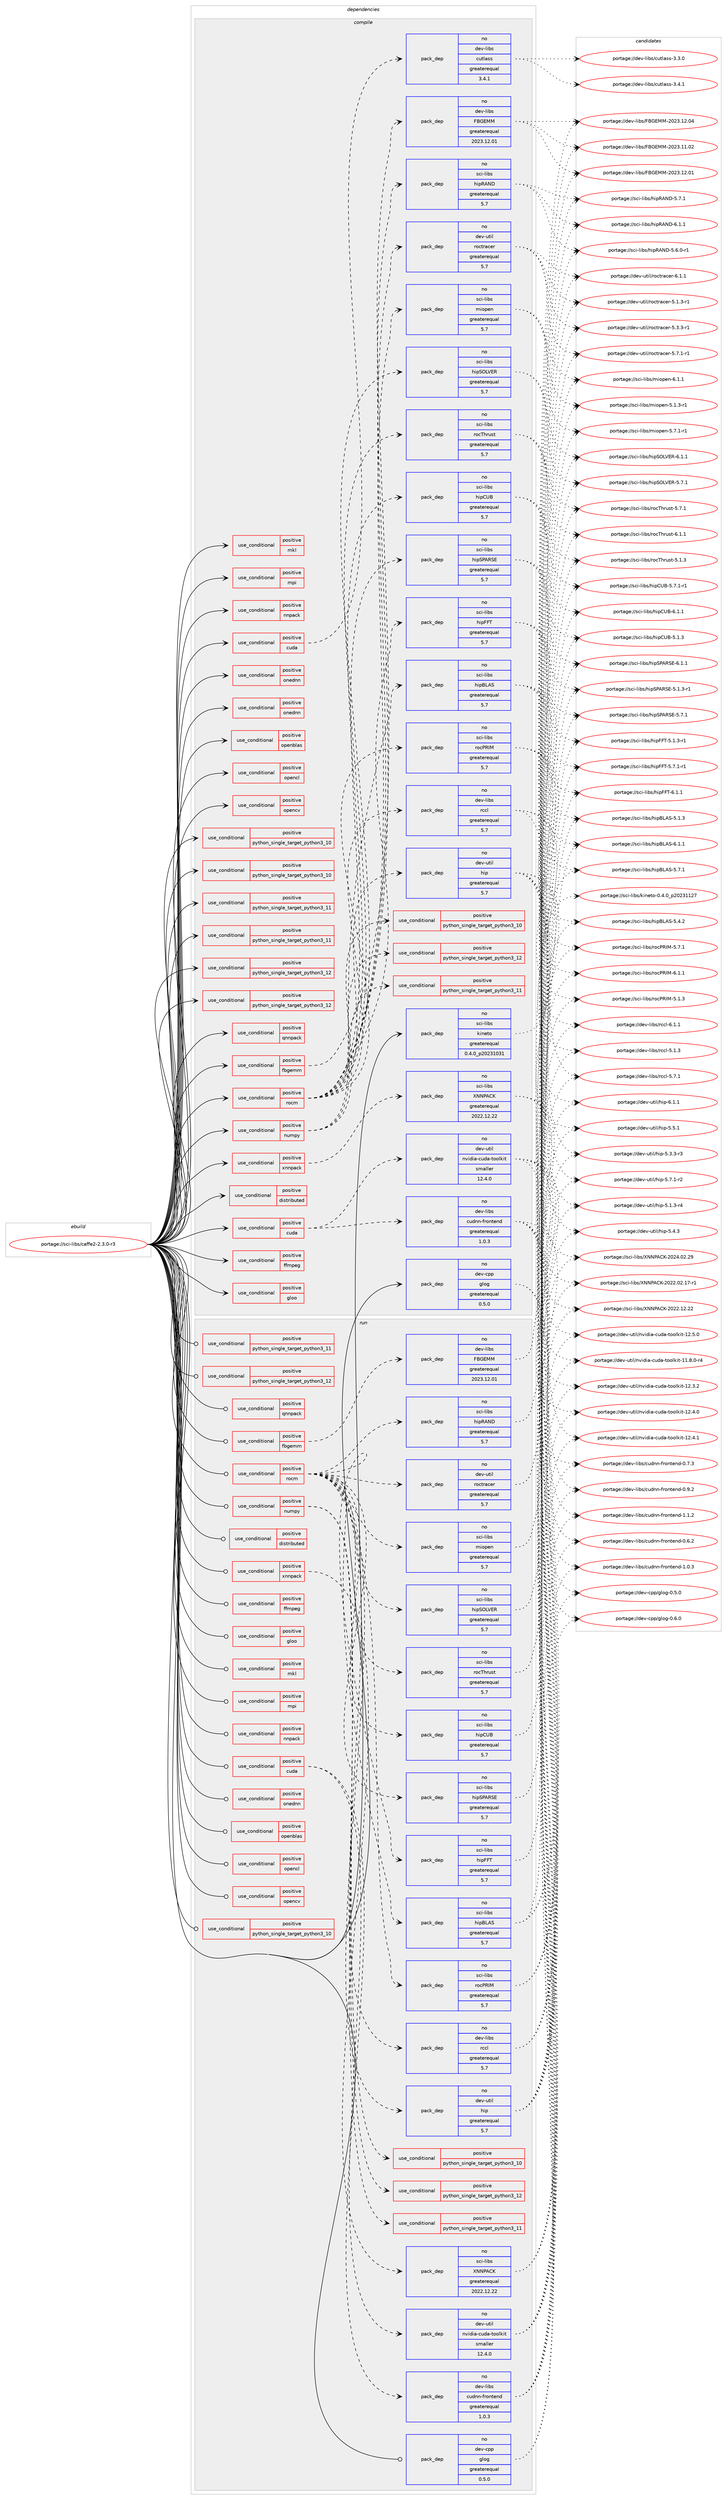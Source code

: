 digraph prolog {

# *************
# Graph options
# *************

newrank=true;
concentrate=true;
compound=true;
graph [rankdir=LR,fontname=Helvetica,fontsize=10,ranksep=1.5];#, ranksep=2.5, nodesep=0.2];
edge  [arrowhead=vee];
node  [fontname=Helvetica,fontsize=10];

# **********
# The ebuild
# **********

subgraph cluster_leftcol {
color=gray;
rank=same;
label=<<i>ebuild</i>>;
id [label="portage://sci-libs/caffe2-2.3.0-r3", color=red, width=4, href="../sci-libs/caffe2-2.3.0-r3.svg"];
}

# ****************
# The dependencies
# ****************

subgraph cluster_midcol {
color=gray;
label=<<i>dependencies</i>>;
subgraph cluster_compile {
fillcolor="#eeeeee";
style=filled;
label=<<i>compile</i>>;
subgraph cond102856 {
dependency200343 [label=<<TABLE BORDER="0" CELLBORDER="1" CELLSPACING="0" CELLPADDING="4"><TR><TD ROWSPAN="3" CELLPADDING="10">use_conditional</TD></TR><TR><TD>positive</TD></TR><TR><TD>cuda</TD></TR></TABLE>>, shape=none, color=red];
# *** BEGIN UNKNOWN DEPENDENCY TYPE (TODO) ***
# dependency200343 -> package_dependency(portage://sci-libs/caffe2-2.3.0-r3,install,no,dev-libs,cudnn,none,[,,],[],[])
# *** END UNKNOWN DEPENDENCY TYPE (TODO) ***

subgraph pack94708 {
dependency200344 [label=<<TABLE BORDER="0" CELLBORDER="1" CELLSPACING="0" CELLPADDING="4" WIDTH="220"><TR><TD ROWSPAN="6" CELLPADDING="30">pack_dep</TD></TR><TR><TD WIDTH="110">no</TD></TR><TR><TD>dev-libs</TD></TR><TR><TD>cudnn-frontend</TD></TR><TR><TD>greaterequal</TD></TR><TR><TD>1.0.3</TD></TR></TABLE>>, shape=none, color=blue];
}
dependency200343:e -> dependency200344:w [weight=20,style="dashed",arrowhead="vee"];
subgraph pack94709 {
dependency200345 [label=<<TABLE BORDER="0" CELLBORDER="1" CELLSPACING="0" CELLPADDING="4" WIDTH="220"><TR><TD ROWSPAN="6" CELLPADDING="30">pack_dep</TD></TR><TR><TD WIDTH="110">no</TD></TR><TR><TD>dev-util</TD></TR><TR><TD>nvidia-cuda-toolkit</TD></TR><TR><TD>smaller</TD></TR><TR><TD>12.4.0</TD></TR></TABLE>>, shape=none, color=blue];
}
dependency200343:e -> dependency200345:w [weight=20,style="dashed",arrowhead="vee"];
}
id:e -> dependency200343:w [weight=20,style="solid",arrowhead="vee"];
subgraph cond102857 {
dependency200346 [label=<<TABLE BORDER="0" CELLBORDER="1" CELLSPACING="0" CELLPADDING="4"><TR><TD ROWSPAN="3" CELLPADDING="10">use_conditional</TD></TR><TR><TD>positive</TD></TR><TR><TD>cuda</TD></TR></TABLE>>, shape=none, color=red];
subgraph pack94710 {
dependency200347 [label=<<TABLE BORDER="0" CELLBORDER="1" CELLSPACING="0" CELLPADDING="4" WIDTH="220"><TR><TD ROWSPAN="6" CELLPADDING="30">pack_dep</TD></TR><TR><TD WIDTH="110">no</TD></TR><TR><TD>dev-libs</TD></TR><TR><TD>cutlass</TD></TR><TR><TD>greaterequal</TD></TR><TR><TD>3.4.1</TD></TR></TABLE>>, shape=none, color=blue];
}
dependency200346:e -> dependency200347:w [weight=20,style="dashed",arrowhead="vee"];
}
id:e -> dependency200346:w [weight=20,style="solid",arrowhead="vee"];
subgraph cond102858 {
dependency200348 [label=<<TABLE BORDER="0" CELLBORDER="1" CELLSPACING="0" CELLPADDING="4"><TR><TD ROWSPAN="3" CELLPADDING="10">use_conditional</TD></TR><TR><TD>positive</TD></TR><TR><TD>distributed</TD></TR></TABLE>>, shape=none, color=red];
# *** BEGIN UNKNOWN DEPENDENCY TYPE (TODO) ***
# dependency200348 -> package_dependency(portage://sci-libs/caffe2-2.3.0-r3,install,no,sci-libs,tensorpipe,none,[,,],[],[use(optenable(cuda),none)])
# *** END UNKNOWN DEPENDENCY TYPE (TODO) ***

}
id:e -> dependency200348:w [weight=20,style="solid",arrowhead="vee"];
subgraph cond102859 {
dependency200349 [label=<<TABLE BORDER="0" CELLBORDER="1" CELLSPACING="0" CELLPADDING="4"><TR><TD ROWSPAN="3" CELLPADDING="10">use_conditional</TD></TR><TR><TD>positive</TD></TR><TR><TD>fbgemm</TD></TR></TABLE>>, shape=none, color=red];
subgraph pack94711 {
dependency200350 [label=<<TABLE BORDER="0" CELLBORDER="1" CELLSPACING="0" CELLPADDING="4" WIDTH="220"><TR><TD ROWSPAN="6" CELLPADDING="30">pack_dep</TD></TR><TR><TD WIDTH="110">no</TD></TR><TR><TD>dev-libs</TD></TR><TR><TD>FBGEMM</TD></TR><TR><TD>greaterequal</TD></TR><TR><TD>2023.12.01</TD></TR></TABLE>>, shape=none, color=blue];
}
dependency200349:e -> dependency200350:w [weight=20,style="dashed",arrowhead="vee"];
}
id:e -> dependency200349:w [weight=20,style="solid",arrowhead="vee"];
subgraph cond102860 {
dependency200351 [label=<<TABLE BORDER="0" CELLBORDER="1" CELLSPACING="0" CELLPADDING="4"><TR><TD ROWSPAN="3" CELLPADDING="10">use_conditional</TD></TR><TR><TD>positive</TD></TR><TR><TD>ffmpeg</TD></TR></TABLE>>, shape=none, color=red];
# *** BEGIN UNKNOWN DEPENDENCY TYPE (TODO) ***
# dependency200351 -> package_dependency(portage://sci-libs/caffe2-2.3.0-r3,install,no,media-video,ffmpeg,none,[,,],any_same_slot,[])
# *** END UNKNOWN DEPENDENCY TYPE (TODO) ***

}
id:e -> dependency200351:w [weight=20,style="solid",arrowhead="vee"];
subgraph cond102861 {
dependency200352 [label=<<TABLE BORDER="0" CELLBORDER="1" CELLSPACING="0" CELLPADDING="4"><TR><TD ROWSPAN="3" CELLPADDING="10">use_conditional</TD></TR><TR><TD>positive</TD></TR><TR><TD>gloo</TD></TR></TABLE>>, shape=none, color=red];
# *** BEGIN UNKNOWN DEPENDENCY TYPE (TODO) ***
# dependency200352 -> package_dependency(portage://sci-libs/caffe2-2.3.0-r3,install,no,sci-libs,gloo,none,[,,],[],[use(optenable(cuda),none)])
# *** END UNKNOWN DEPENDENCY TYPE (TODO) ***

}
id:e -> dependency200352:w [weight=20,style="solid",arrowhead="vee"];
subgraph cond102862 {
dependency200353 [label=<<TABLE BORDER="0" CELLBORDER="1" CELLSPACING="0" CELLPADDING="4"><TR><TD ROWSPAN="3" CELLPADDING="10">use_conditional</TD></TR><TR><TD>positive</TD></TR><TR><TD>mkl</TD></TR></TABLE>>, shape=none, color=red];
# *** BEGIN UNKNOWN DEPENDENCY TYPE (TODO) ***
# dependency200353 -> package_dependency(portage://sci-libs/caffe2-2.3.0-r3,install,no,sci-libs,mkl,none,[,,],[],[])
# *** END UNKNOWN DEPENDENCY TYPE (TODO) ***

}
id:e -> dependency200353:w [weight=20,style="solid",arrowhead="vee"];
subgraph cond102863 {
dependency200354 [label=<<TABLE BORDER="0" CELLBORDER="1" CELLSPACING="0" CELLPADDING="4"><TR><TD ROWSPAN="3" CELLPADDING="10">use_conditional</TD></TR><TR><TD>positive</TD></TR><TR><TD>mpi</TD></TR></TABLE>>, shape=none, color=red];
# *** BEGIN UNKNOWN DEPENDENCY TYPE (TODO) ***
# dependency200354 -> package_dependency(portage://sci-libs/caffe2-2.3.0-r3,install,no,virtual,mpi,none,[,,],[],[])
# *** END UNKNOWN DEPENDENCY TYPE (TODO) ***

}
id:e -> dependency200354:w [weight=20,style="solid",arrowhead="vee"];
subgraph cond102864 {
dependency200355 [label=<<TABLE BORDER="0" CELLBORDER="1" CELLSPACING="0" CELLPADDING="4"><TR><TD ROWSPAN="3" CELLPADDING="10">use_conditional</TD></TR><TR><TD>positive</TD></TR><TR><TD>nnpack</TD></TR></TABLE>>, shape=none, color=red];
# *** BEGIN UNKNOWN DEPENDENCY TYPE (TODO) ***
# dependency200355 -> package_dependency(portage://sci-libs/caffe2-2.3.0-r3,install,no,sci-libs,NNPACK,none,[,,],[],[])
# *** END UNKNOWN DEPENDENCY TYPE (TODO) ***

}
id:e -> dependency200355:w [weight=20,style="solid",arrowhead="vee"];
subgraph cond102865 {
dependency200356 [label=<<TABLE BORDER="0" CELLBORDER="1" CELLSPACING="0" CELLPADDING="4"><TR><TD ROWSPAN="3" CELLPADDING="10">use_conditional</TD></TR><TR><TD>positive</TD></TR><TR><TD>numpy</TD></TR></TABLE>>, shape=none, color=red];
subgraph cond102866 {
dependency200357 [label=<<TABLE BORDER="0" CELLBORDER="1" CELLSPACING="0" CELLPADDING="4"><TR><TD ROWSPAN="3" CELLPADDING="10">use_conditional</TD></TR><TR><TD>positive</TD></TR><TR><TD>python_single_target_python3_10</TD></TR></TABLE>>, shape=none, color=red];
# *** BEGIN UNKNOWN DEPENDENCY TYPE (TODO) ***
# dependency200357 -> package_dependency(portage://sci-libs/caffe2-2.3.0-r3,install,no,dev-python,numpy,none,[,,],[],[use(enable(python_targets_python3_10),negative)])
# *** END UNKNOWN DEPENDENCY TYPE (TODO) ***

}
dependency200356:e -> dependency200357:w [weight=20,style="dashed",arrowhead="vee"];
subgraph cond102867 {
dependency200358 [label=<<TABLE BORDER="0" CELLBORDER="1" CELLSPACING="0" CELLPADDING="4"><TR><TD ROWSPAN="3" CELLPADDING="10">use_conditional</TD></TR><TR><TD>positive</TD></TR><TR><TD>python_single_target_python3_11</TD></TR></TABLE>>, shape=none, color=red];
# *** BEGIN UNKNOWN DEPENDENCY TYPE (TODO) ***
# dependency200358 -> package_dependency(portage://sci-libs/caffe2-2.3.0-r3,install,no,dev-python,numpy,none,[,,],[],[use(enable(python_targets_python3_11),negative)])
# *** END UNKNOWN DEPENDENCY TYPE (TODO) ***

}
dependency200356:e -> dependency200358:w [weight=20,style="dashed",arrowhead="vee"];
subgraph cond102868 {
dependency200359 [label=<<TABLE BORDER="0" CELLBORDER="1" CELLSPACING="0" CELLPADDING="4"><TR><TD ROWSPAN="3" CELLPADDING="10">use_conditional</TD></TR><TR><TD>positive</TD></TR><TR><TD>python_single_target_python3_12</TD></TR></TABLE>>, shape=none, color=red];
# *** BEGIN UNKNOWN DEPENDENCY TYPE (TODO) ***
# dependency200359 -> package_dependency(portage://sci-libs/caffe2-2.3.0-r3,install,no,dev-python,numpy,none,[,,],[],[use(enable(python_targets_python3_12),negative)])
# *** END UNKNOWN DEPENDENCY TYPE (TODO) ***

}
dependency200356:e -> dependency200359:w [weight=20,style="dashed",arrowhead="vee"];
}
id:e -> dependency200356:w [weight=20,style="solid",arrowhead="vee"];
subgraph cond102869 {
dependency200360 [label=<<TABLE BORDER="0" CELLBORDER="1" CELLSPACING="0" CELLPADDING="4"><TR><TD ROWSPAN="3" CELLPADDING="10">use_conditional</TD></TR><TR><TD>positive</TD></TR><TR><TD>onednn</TD></TR></TABLE>>, shape=none, color=red];
# *** BEGIN UNKNOWN DEPENDENCY TYPE (TODO) ***
# dependency200360 -> package_dependency(portage://sci-libs/caffe2-2.3.0-r3,install,no,dev-libs,oneDNN,none,[,,],[],[])
# *** END UNKNOWN DEPENDENCY TYPE (TODO) ***

}
id:e -> dependency200360:w [weight=20,style="solid",arrowhead="vee"];
subgraph cond102870 {
dependency200361 [label=<<TABLE BORDER="0" CELLBORDER="1" CELLSPACING="0" CELLPADDING="4"><TR><TD ROWSPAN="3" CELLPADDING="10">use_conditional</TD></TR><TR><TD>positive</TD></TR><TR><TD>onednn</TD></TR></TABLE>>, shape=none, color=red];
# *** BEGIN UNKNOWN DEPENDENCY TYPE (TODO) ***
# dependency200361 -> package_dependency(portage://sci-libs/caffe2-2.3.0-r3,install,no,sci-libs,ideep,none,[,,],[],[])
# *** END UNKNOWN DEPENDENCY TYPE (TODO) ***

}
id:e -> dependency200361:w [weight=20,style="solid",arrowhead="vee"];
subgraph cond102871 {
dependency200362 [label=<<TABLE BORDER="0" CELLBORDER="1" CELLSPACING="0" CELLPADDING="4"><TR><TD ROWSPAN="3" CELLPADDING="10">use_conditional</TD></TR><TR><TD>positive</TD></TR><TR><TD>openblas</TD></TR></TABLE>>, shape=none, color=red];
# *** BEGIN UNKNOWN DEPENDENCY TYPE (TODO) ***
# dependency200362 -> package_dependency(portage://sci-libs/caffe2-2.3.0-r3,install,no,sci-libs,openblas,none,[,,],[],[])
# *** END UNKNOWN DEPENDENCY TYPE (TODO) ***

}
id:e -> dependency200362:w [weight=20,style="solid",arrowhead="vee"];
subgraph cond102872 {
dependency200363 [label=<<TABLE BORDER="0" CELLBORDER="1" CELLSPACING="0" CELLPADDING="4"><TR><TD ROWSPAN="3" CELLPADDING="10">use_conditional</TD></TR><TR><TD>positive</TD></TR><TR><TD>opencl</TD></TR></TABLE>>, shape=none, color=red];
# *** BEGIN UNKNOWN DEPENDENCY TYPE (TODO) ***
# dependency200363 -> package_dependency(portage://sci-libs/caffe2-2.3.0-r3,install,no,virtual,opencl,none,[,,],[],[])
# *** END UNKNOWN DEPENDENCY TYPE (TODO) ***

}
id:e -> dependency200363:w [weight=20,style="solid",arrowhead="vee"];
subgraph cond102873 {
dependency200364 [label=<<TABLE BORDER="0" CELLBORDER="1" CELLSPACING="0" CELLPADDING="4"><TR><TD ROWSPAN="3" CELLPADDING="10">use_conditional</TD></TR><TR><TD>positive</TD></TR><TR><TD>opencv</TD></TR></TABLE>>, shape=none, color=red];
# *** BEGIN UNKNOWN DEPENDENCY TYPE (TODO) ***
# dependency200364 -> package_dependency(portage://sci-libs/caffe2-2.3.0-r3,install,no,media-libs,opencv,none,[,,],any_same_slot,[])
# *** END UNKNOWN DEPENDENCY TYPE (TODO) ***

}
id:e -> dependency200364:w [weight=20,style="solid",arrowhead="vee"];
subgraph cond102874 {
dependency200365 [label=<<TABLE BORDER="0" CELLBORDER="1" CELLSPACING="0" CELLPADDING="4"><TR><TD ROWSPAN="3" CELLPADDING="10">use_conditional</TD></TR><TR><TD>positive</TD></TR><TR><TD>python_single_target_python3_10</TD></TR></TABLE>>, shape=none, color=red];
# *** BEGIN UNKNOWN DEPENDENCY TYPE (TODO) ***
# dependency200365 -> package_dependency(portage://sci-libs/caffe2-2.3.0-r3,install,no,dev-lang,python,none,[,,],[slot(3.10)],[])
# *** END UNKNOWN DEPENDENCY TYPE (TODO) ***

}
id:e -> dependency200365:w [weight=20,style="solid",arrowhead="vee"];
subgraph cond102875 {
dependency200366 [label=<<TABLE BORDER="0" CELLBORDER="1" CELLSPACING="0" CELLPADDING="4"><TR><TD ROWSPAN="3" CELLPADDING="10">use_conditional</TD></TR><TR><TD>positive</TD></TR><TR><TD>python_single_target_python3_10</TD></TR></TABLE>>, shape=none, color=red];
# *** BEGIN UNKNOWN DEPENDENCY TYPE (TODO) ***
# dependency200366 -> package_dependency(portage://sci-libs/caffe2-2.3.0-r3,install,no,dev-python,pyyaml,none,[,,],[],[use(enable(python_targets_python3_10),negative)])
# *** END UNKNOWN DEPENDENCY TYPE (TODO) ***

# *** BEGIN UNKNOWN DEPENDENCY TYPE (TODO) ***
# dependency200366 -> package_dependency(portage://sci-libs/caffe2-2.3.0-r3,install,no,dev-python,pybind11,none,[,,],[],[use(enable(python_targets_python3_10),negative)])
# *** END UNKNOWN DEPENDENCY TYPE (TODO) ***

# *** BEGIN UNKNOWN DEPENDENCY TYPE (TODO) ***
# dependency200366 -> package_dependency(portage://sci-libs/caffe2-2.3.0-r3,install,no,dev-python,typing-extensions,none,[,,],[],[use(enable(python_targets_python3_10),negative)])
# *** END UNKNOWN DEPENDENCY TYPE (TODO) ***

}
id:e -> dependency200366:w [weight=20,style="solid",arrowhead="vee"];
subgraph cond102876 {
dependency200367 [label=<<TABLE BORDER="0" CELLBORDER="1" CELLSPACING="0" CELLPADDING="4"><TR><TD ROWSPAN="3" CELLPADDING="10">use_conditional</TD></TR><TR><TD>positive</TD></TR><TR><TD>python_single_target_python3_11</TD></TR></TABLE>>, shape=none, color=red];
# *** BEGIN UNKNOWN DEPENDENCY TYPE (TODO) ***
# dependency200367 -> package_dependency(portage://sci-libs/caffe2-2.3.0-r3,install,no,dev-lang,python,none,[,,],[slot(3.11)],[])
# *** END UNKNOWN DEPENDENCY TYPE (TODO) ***

}
id:e -> dependency200367:w [weight=20,style="solid",arrowhead="vee"];
subgraph cond102877 {
dependency200368 [label=<<TABLE BORDER="0" CELLBORDER="1" CELLSPACING="0" CELLPADDING="4"><TR><TD ROWSPAN="3" CELLPADDING="10">use_conditional</TD></TR><TR><TD>positive</TD></TR><TR><TD>python_single_target_python3_11</TD></TR></TABLE>>, shape=none, color=red];
# *** BEGIN UNKNOWN DEPENDENCY TYPE (TODO) ***
# dependency200368 -> package_dependency(portage://sci-libs/caffe2-2.3.0-r3,install,no,dev-python,pyyaml,none,[,,],[],[use(enable(python_targets_python3_11),negative)])
# *** END UNKNOWN DEPENDENCY TYPE (TODO) ***

# *** BEGIN UNKNOWN DEPENDENCY TYPE (TODO) ***
# dependency200368 -> package_dependency(portage://sci-libs/caffe2-2.3.0-r3,install,no,dev-python,pybind11,none,[,,],[],[use(enable(python_targets_python3_11),negative)])
# *** END UNKNOWN DEPENDENCY TYPE (TODO) ***

# *** BEGIN UNKNOWN DEPENDENCY TYPE (TODO) ***
# dependency200368 -> package_dependency(portage://sci-libs/caffe2-2.3.0-r3,install,no,dev-python,typing-extensions,none,[,,],[],[use(enable(python_targets_python3_11),negative)])
# *** END UNKNOWN DEPENDENCY TYPE (TODO) ***

}
id:e -> dependency200368:w [weight=20,style="solid",arrowhead="vee"];
subgraph cond102878 {
dependency200369 [label=<<TABLE BORDER="0" CELLBORDER="1" CELLSPACING="0" CELLPADDING="4"><TR><TD ROWSPAN="3" CELLPADDING="10">use_conditional</TD></TR><TR><TD>positive</TD></TR><TR><TD>python_single_target_python3_12</TD></TR></TABLE>>, shape=none, color=red];
# *** BEGIN UNKNOWN DEPENDENCY TYPE (TODO) ***
# dependency200369 -> package_dependency(portage://sci-libs/caffe2-2.3.0-r3,install,no,dev-lang,python,none,[,,],[slot(3.12)],[])
# *** END UNKNOWN DEPENDENCY TYPE (TODO) ***

}
id:e -> dependency200369:w [weight=20,style="solid",arrowhead="vee"];
subgraph cond102879 {
dependency200370 [label=<<TABLE BORDER="0" CELLBORDER="1" CELLSPACING="0" CELLPADDING="4"><TR><TD ROWSPAN="3" CELLPADDING="10">use_conditional</TD></TR><TR><TD>positive</TD></TR><TR><TD>python_single_target_python3_12</TD></TR></TABLE>>, shape=none, color=red];
# *** BEGIN UNKNOWN DEPENDENCY TYPE (TODO) ***
# dependency200370 -> package_dependency(portage://sci-libs/caffe2-2.3.0-r3,install,no,dev-python,pyyaml,none,[,,],[],[use(enable(python_targets_python3_12),negative)])
# *** END UNKNOWN DEPENDENCY TYPE (TODO) ***

# *** BEGIN UNKNOWN DEPENDENCY TYPE (TODO) ***
# dependency200370 -> package_dependency(portage://sci-libs/caffe2-2.3.0-r3,install,no,dev-python,pybind11,none,[,,],[],[use(enable(python_targets_python3_12),negative)])
# *** END UNKNOWN DEPENDENCY TYPE (TODO) ***

# *** BEGIN UNKNOWN DEPENDENCY TYPE (TODO) ***
# dependency200370 -> package_dependency(portage://sci-libs/caffe2-2.3.0-r3,install,no,dev-python,typing-extensions,none,[,,],[],[use(enable(python_targets_python3_12),negative)])
# *** END UNKNOWN DEPENDENCY TYPE (TODO) ***

}
id:e -> dependency200370:w [weight=20,style="solid",arrowhead="vee"];
subgraph cond102880 {
dependency200371 [label=<<TABLE BORDER="0" CELLBORDER="1" CELLSPACING="0" CELLPADDING="4"><TR><TD ROWSPAN="3" CELLPADDING="10">use_conditional</TD></TR><TR><TD>positive</TD></TR><TR><TD>qnnpack</TD></TR></TABLE>>, shape=none, color=red];
# *** BEGIN UNKNOWN DEPENDENCY TYPE (TODO) ***
# dependency200371 -> package_dependency(portage://sci-libs/caffe2-2.3.0-r3,install,no,sci-libs,QNNPACK,none,[,,],[],[])
# *** END UNKNOWN DEPENDENCY TYPE (TODO) ***

}
id:e -> dependency200371:w [weight=20,style="solid",arrowhead="vee"];
subgraph cond102881 {
dependency200372 [label=<<TABLE BORDER="0" CELLBORDER="1" CELLSPACING="0" CELLPADDING="4"><TR><TD ROWSPAN="3" CELLPADDING="10">use_conditional</TD></TR><TR><TD>positive</TD></TR><TR><TD>rocm</TD></TR></TABLE>>, shape=none, color=red];
subgraph pack94712 {
dependency200373 [label=<<TABLE BORDER="0" CELLBORDER="1" CELLSPACING="0" CELLPADDING="4" WIDTH="220"><TR><TD ROWSPAN="6" CELLPADDING="30">pack_dep</TD></TR><TR><TD WIDTH="110">no</TD></TR><TR><TD>dev-util</TD></TR><TR><TD>hip</TD></TR><TR><TD>greaterequal</TD></TR><TR><TD>5.7</TD></TR></TABLE>>, shape=none, color=blue];
}
dependency200372:e -> dependency200373:w [weight=20,style="dashed",arrowhead="vee"];
subgraph pack94713 {
dependency200374 [label=<<TABLE BORDER="0" CELLBORDER="1" CELLSPACING="0" CELLPADDING="4" WIDTH="220"><TR><TD ROWSPAN="6" CELLPADDING="30">pack_dep</TD></TR><TR><TD WIDTH="110">no</TD></TR><TR><TD>dev-libs</TD></TR><TR><TD>rccl</TD></TR><TR><TD>greaterequal</TD></TR><TR><TD>5.7</TD></TR></TABLE>>, shape=none, color=blue];
}
dependency200372:e -> dependency200374:w [weight=20,style="dashed",arrowhead="vee"];
subgraph pack94714 {
dependency200375 [label=<<TABLE BORDER="0" CELLBORDER="1" CELLSPACING="0" CELLPADDING="4" WIDTH="220"><TR><TD ROWSPAN="6" CELLPADDING="30">pack_dep</TD></TR><TR><TD WIDTH="110">no</TD></TR><TR><TD>sci-libs</TD></TR><TR><TD>rocThrust</TD></TR><TR><TD>greaterequal</TD></TR><TR><TD>5.7</TD></TR></TABLE>>, shape=none, color=blue];
}
dependency200372:e -> dependency200375:w [weight=20,style="dashed",arrowhead="vee"];
subgraph pack94715 {
dependency200376 [label=<<TABLE BORDER="0" CELLBORDER="1" CELLSPACING="0" CELLPADDING="4" WIDTH="220"><TR><TD ROWSPAN="6" CELLPADDING="30">pack_dep</TD></TR><TR><TD WIDTH="110">no</TD></TR><TR><TD>sci-libs</TD></TR><TR><TD>rocPRIM</TD></TR><TR><TD>greaterequal</TD></TR><TR><TD>5.7</TD></TR></TABLE>>, shape=none, color=blue];
}
dependency200372:e -> dependency200376:w [weight=20,style="dashed",arrowhead="vee"];
subgraph pack94716 {
dependency200377 [label=<<TABLE BORDER="0" CELLBORDER="1" CELLSPACING="0" CELLPADDING="4" WIDTH="220"><TR><TD ROWSPAN="6" CELLPADDING="30">pack_dep</TD></TR><TR><TD WIDTH="110">no</TD></TR><TR><TD>sci-libs</TD></TR><TR><TD>hipBLAS</TD></TR><TR><TD>greaterequal</TD></TR><TR><TD>5.7</TD></TR></TABLE>>, shape=none, color=blue];
}
dependency200372:e -> dependency200377:w [weight=20,style="dashed",arrowhead="vee"];
subgraph pack94717 {
dependency200378 [label=<<TABLE BORDER="0" CELLBORDER="1" CELLSPACING="0" CELLPADDING="4" WIDTH="220"><TR><TD ROWSPAN="6" CELLPADDING="30">pack_dep</TD></TR><TR><TD WIDTH="110">no</TD></TR><TR><TD>sci-libs</TD></TR><TR><TD>hipFFT</TD></TR><TR><TD>greaterequal</TD></TR><TR><TD>5.7</TD></TR></TABLE>>, shape=none, color=blue];
}
dependency200372:e -> dependency200378:w [weight=20,style="dashed",arrowhead="vee"];
subgraph pack94718 {
dependency200379 [label=<<TABLE BORDER="0" CELLBORDER="1" CELLSPACING="0" CELLPADDING="4" WIDTH="220"><TR><TD ROWSPAN="6" CELLPADDING="30">pack_dep</TD></TR><TR><TD WIDTH="110">no</TD></TR><TR><TD>sci-libs</TD></TR><TR><TD>hipSPARSE</TD></TR><TR><TD>greaterequal</TD></TR><TR><TD>5.7</TD></TR></TABLE>>, shape=none, color=blue];
}
dependency200372:e -> dependency200379:w [weight=20,style="dashed",arrowhead="vee"];
subgraph pack94719 {
dependency200380 [label=<<TABLE BORDER="0" CELLBORDER="1" CELLSPACING="0" CELLPADDING="4" WIDTH="220"><TR><TD ROWSPAN="6" CELLPADDING="30">pack_dep</TD></TR><TR><TD WIDTH="110">no</TD></TR><TR><TD>sci-libs</TD></TR><TR><TD>hipRAND</TD></TR><TR><TD>greaterequal</TD></TR><TR><TD>5.7</TD></TR></TABLE>>, shape=none, color=blue];
}
dependency200372:e -> dependency200380:w [weight=20,style="dashed",arrowhead="vee"];
subgraph pack94720 {
dependency200381 [label=<<TABLE BORDER="0" CELLBORDER="1" CELLSPACING="0" CELLPADDING="4" WIDTH="220"><TR><TD ROWSPAN="6" CELLPADDING="30">pack_dep</TD></TR><TR><TD WIDTH="110">no</TD></TR><TR><TD>sci-libs</TD></TR><TR><TD>hipCUB</TD></TR><TR><TD>greaterequal</TD></TR><TR><TD>5.7</TD></TR></TABLE>>, shape=none, color=blue];
}
dependency200372:e -> dependency200381:w [weight=20,style="dashed",arrowhead="vee"];
subgraph pack94721 {
dependency200382 [label=<<TABLE BORDER="0" CELLBORDER="1" CELLSPACING="0" CELLPADDING="4" WIDTH="220"><TR><TD ROWSPAN="6" CELLPADDING="30">pack_dep</TD></TR><TR><TD WIDTH="110">no</TD></TR><TR><TD>sci-libs</TD></TR><TR><TD>hipSOLVER</TD></TR><TR><TD>greaterequal</TD></TR><TR><TD>5.7</TD></TR></TABLE>>, shape=none, color=blue];
}
dependency200372:e -> dependency200382:w [weight=20,style="dashed",arrowhead="vee"];
subgraph pack94722 {
dependency200383 [label=<<TABLE BORDER="0" CELLBORDER="1" CELLSPACING="0" CELLPADDING="4" WIDTH="220"><TR><TD ROWSPAN="6" CELLPADDING="30">pack_dep</TD></TR><TR><TD WIDTH="110">no</TD></TR><TR><TD>sci-libs</TD></TR><TR><TD>miopen</TD></TR><TR><TD>greaterequal</TD></TR><TR><TD>5.7</TD></TR></TABLE>>, shape=none, color=blue];
}
dependency200372:e -> dependency200383:w [weight=20,style="dashed",arrowhead="vee"];
subgraph pack94723 {
dependency200384 [label=<<TABLE BORDER="0" CELLBORDER="1" CELLSPACING="0" CELLPADDING="4" WIDTH="220"><TR><TD ROWSPAN="6" CELLPADDING="30">pack_dep</TD></TR><TR><TD WIDTH="110">no</TD></TR><TR><TD>dev-util</TD></TR><TR><TD>roctracer</TD></TR><TR><TD>greaterequal</TD></TR><TR><TD>5.7</TD></TR></TABLE>>, shape=none, color=blue];
}
dependency200372:e -> dependency200384:w [weight=20,style="dashed",arrowhead="vee"];
}
id:e -> dependency200372:w [weight=20,style="solid",arrowhead="vee"];
subgraph cond102882 {
dependency200385 [label=<<TABLE BORDER="0" CELLBORDER="1" CELLSPACING="0" CELLPADDING="4"><TR><TD ROWSPAN="3" CELLPADDING="10">use_conditional</TD></TR><TR><TD>positive</TD></TR><TR><TD>xnnpack</TD></TR></TABLE>>, shape=none, color=red];
subgraph pack94724 {
dependency200386 [label=<<TABLE BORDER="0" CELLBORDER="1" CELLSPACING="0" CELLPADDING="4" WIDTH="220"><TR><TD ROWSPAN="6" CELLPADDING="30">pack_dep</TD></TR><TR><TD WIDTH="110">no</TD></TR><TR><TD>sci-libs</TD></TR><TR><TD>XNNPACK</TD></TR><TR><TD>greaterequal</TD></TR><TR><TD>2022.12.22</TD></TR></TABLE>>, shape=none, color=blue];
}
dependency200385:e -> dependency200386:w [weight=20,style="dashed",arrowhead="vee"];
}
id:e -> dependency200385:w [weight=20,style="solid",arrowhead="vee"];
# *** BEGIN UNKNOWN DEPENDENCY TYPE (TODO) ***
# id -> package_dependency(portage://sci-libs/caffe2-2.3.0-r3,install,no,dev-cpp,gflags,none,[,,],any_same_slot,[])
# *** END UNKNOWN DEPENDENCY TYPE (TODO) ***

subgraph pack94725 {
dependency200387 [label=<<TABLE BORDER="0" CELLBORDER="1" CELLSPACING="0" CELLPADDING="4" WIDTH="220"><TR><TD ROWSPAN="6" CELLPADDING="30">pack_dep</TD></TR><TR><TD WIDTH="110">no</TD></TR><TR><TD>dev-cpp</TD></TR><TR><TD>glog</TD></TR><TR><TD>greaterequal</TD></TR><TR><TD>0.5.0</TD></TR></TABLE>>, shape=none, color=blue];
}
id:e -> dependency200387:w [weight=20,style="solid",arrowhead="vee"];
# *** BEGIN UNKNOWN DEPENDENCY TYPE (TODO) ***
# id -> package_dependency(portage://sci-libs/caffe2-2.3.0-r3,install,no,dev-libs,FP16,none,[,,],[],[])
# *** END UNKNOWN DEPENDENCY TYPE (TODO) ***

# *** BEGIN UNKNOWN DEPENDENCY TYPE (TODO) ***
# id -> package_dependency(portage://sci-libs/caffe2-2.3.0-r3,install,no,dev-libs,FXdiv,none,[,,],[],[])
# *** END UNKNOWN DEPENDENCY TYPE (TODO) ***

# *** BEGIN UNKNOWN DEPENDENCY TYPE (TODO) ***
# id -> package_dependency(portage://sci-libs/caffe2-2.3.0-r3,install,no,dev-libs,cpuinfo,none,[,,],[],[])
# *** END UNKNOWN DEPENDENCY TYPE (TODO) ***

# *** BEGIN UNKNOWN DEPENDENCY TYPE (TODO) ***
# id -> package_dependency(portage://sci-libs/caffe2-2.3.0-r3,install,no,dev-libs,flatbuffers,none,[,,],[],[])
# *** END UNKNOWN DEPENDENCY TYPE (TODO) ***

# *** BEGIN UNKNOWN DEPENDENCY TYPE (TODO) ***
# id -> package_dependency(portage://sci-libs/caffe2-2.3.0-r3,install,no,dev-libs,libfmt,none,[,,],[],[])
# *** END UNKNOWN DEPENDENCY TYPE (TODO) ***

# *** BEGIN UNKNOWN DEPENDENCY TYPE (TODO) ***
# id -> package_dependency(portage://sci-libs/caffe2-2.3.0-r3,install,no,dev-libs,pocketfft,none,[,,],[],[])
# *** END UNKNOWN DEPENDENCY TYPE (TODO) ***

# *** BEGIN UNKNOWN DEPENDENCY TYPE (TODO) ***
# id -> package_dependency(portage://sci-libs/caffe2-2.3.0-r3,install,no,dev-libs,protobuf,none,[,,],any_same_slot,[])
# *** END UNKNOWN DEPENDENCY TYPE (TODO) ***

# *** BEGIN UNKNOWN DEPENDENCY TYPE (TODO) ***
# id -> package_dependency(portage://sci-libs/caffe2-2.3.0-r3,install,no,dev-libs,psimd,none,[,,],[],[])
# *** END UNKNOWN DEPENDENCY TYPE (TODO) ***

# *** BEGIN UNKNOWN DEPENDENCY TYPE (TODO) ***
# id -> package_dependency(portage://sci-libs/caffe2-2.3.0-r3,install,no,dev-libs,pthreadpool,none,[,,],[],[])
# *** END UNKNOWN DEPENDENCY TYPE (TODO) ***

# *** BEGIN UNKNOWN DEPENDENCY TYPE (TODO) ***
# id -> package_dependency(portage://sci-libs/caffe2-2.3.0-r3,install,no,dev-libs,sleef,none,[,,],[],[])
# *** END UNKNOWN DEPENDENCY TYPE (TODO) ***

# *** BEGIN UNKNOWN DEPENDENCY TYPE (TODO) ***
# id -> package_dependency(portage://sci-libs/caffe2-2.3.0-r3,install,no,sci-libs,foxi,none,[,,],[],[])
# *** END UNKNOWN DEPENDENCY TYPE (TODO) ***

subgraph pack94726 {
dependency200388 [label=<<TABLE BORDER="0" CELLBORDER="1" CELLSPACING="0" CELLPADDING="4" WIDTH="220"><TR><TD ROWSPAN="6" CELLPADDING="30">pack_dep</TD></TR><TR><TD WIDTH="110">no</TD></TR><TR><TD>sci-libs</TD></TR><TR><TD>kineto</TD></TR><TR><TD>greaterequal</TD></TR><TR><TD>0.4.0_p20231031</TD></TR></TABLE>>, shape=none, color=blue];
}
id:e -> dependency200388:w [weight=20,style="solid",arrowhead="vee"];
# *** BEGIN UNKNOWN DEPENDENCY TYPE (TODO) ***
# id -> package_dependency(portage://sci-libs/caffe2-2.3.0-r3,install,no,sci-libs,onnx,none,[,,],[],[])
# *** END UNKNOWN DEPENDENCY TYPE (TODO) ***

# *** BEGIN UNKNOWN DEPENDENCY TYPE (TODO) ***
# id -> package_dependency(portage://sci-libs/caffe2-2.3.0-r3,install,no,virtual,lapack,none,[,,],[],[])
# *** END UNKNOWN DEPENDENCY TYPE (TODO) ***

}
subgraph cluster_compileandrun {
fillcolor="#eeeeee";
style=filled;
label=<<i>compile and run</i>>;
}
subgraph cluster_run {
fillcolor="#eeeeee";
style=filled;
label=<<i>run</i>>;
subgraph cond102883 {
dependency200389 [label=<<TABLE BORDER="0" CELLBORDER="1" CELLSPACING="0" CELLPADDING="4"><TR><TD ROWSPAN="3" CELLPADDING="10">use_conditional</TD></TR><TR><TD>positive</TD></TR><TR><TD>cuda</TD></TR></TABLE>>, shape=none, color=red];
# *** BEGIN UNKNOWN DEPENDENCY TYPE (TODO) ***
# dependency200389 -> package_dependency(portage://sci-libs/caffe2-2.3.0-r3,run,no,dev-libs,cudnn,none,[,,],[],[])
# *** END UNKNOWN DEPENDENCY TYPE (TODO) ***

subgraph pack94727 {
dependency200390 [label=<<TABLE BORDER="0" CELLBORDER="1" CELLSPACING="0" CELLPADDING="4" WIDTH="220"><TR><TD ROWSPAN="6" CELLPADDING="30">pack_dep</TD></TR><TR><TD WIDTH="110">no</TD></TR><TR><TD>dev-libs</TD></TR><TR><TD>cudnn-frontend</TD></TR><TR><TD>greaterequal</TD></TR><TR><TD>1.0.3</TD></TR></TABLE>>, shape=none, color=blue];
}
dependency200389:e -> dependency200390:w [weight=20,style="dashed",arrowhead="vee"];
subgraph pack94728 {
dependency200391 [label=<<TABLE BORDER="0" CELLBORDER="1" CELLSPACING="0" CELLPADDING="4" WIDTH="220"><TR><TD ROWSPAN="6" CELLPADDING="30">pack_dep</TD></TR><TR><TD WIDTH="110">no</TD></TR><TR><TD>dev-util</TD></TR><TR><TD>nvidia-cuda-toolkit</TD></TR><TR><TD>smaller</TD></TR><TR><TD>12.4.0</TD></TR></TABLE>>, shape=none, color=blue];
}
dependency200389:e -> dependency200391:w [weight=20,style="dashed",arrowhead="vee"];
}
id:e -> dependency200389:w [weight=20,style="solid",arrowhead="odot"];
subgraph cond102884 {
dependency200392 [label=<<TABLE BORDER="0" CELLBORDER="1" CELLSPACING="0" CELLPADDING="4"><TR><TD ROWSPAN="3" CELLPADDING="10">use_conditional</TD></TR><TR><TD>positive</TD></TR><TR><TD>distributed</TD></TR></TABLE>>, shape=none, color=red];
# *** BEGIN UNKNOWN DEPENDENCY TYPE (TODO) ***
# dependency200392 -> package_dependency(portage://sci-libs/caffe2-2.3.0-r3,run,no,sci-libs,tensorpipe,none,[,,],[],[use(optenable(cuda),none)])
# *** END UNKNOWN DEPENDENCY TYPE (TODO) ***

}
id:e -> dependency200392:w [weight=20,style="solid",arrowhead="odot"];
subgraph cond102885 {
dependency200393 [label=<<TABLE BORDER="0" CELLBORDER="1" CELLSPACING="0" CELLPADDING="4"><TR><TD ROWSPAN="3" CELLPADDING="10">use_conditional</TD></TR><TR><TD>positive</TD></TR><TR><TD>fbgemm</TD></TR></TABLE>>, shape=none, color=red];
subgraph pack94729 {
dependency200394 [label=<<TABLE BORDER="0" CELLBORDER="1" CELLSPACING="0" CELLPADDING="4" WIDTH="220"><TR><TD ROWSPAN="6" CELLPADDING="30">pack_dep</TD></TR><TR><TD WIDTH="110">no</TD></TR><TR><TD>dev-libs</TD></TR><TR><TD>FBGEMM</TD></TR><TR><TD>greaterequal</TD></TR><TR><TD>2023.12.01</TD></TR></TABLE>>, shape=none, color=blue];
}
dependency200393:e -> dependency200394:w [weight=20,style="dashed",arrowhead="vee"];
}
id:e -> dependency200393:w [weight=20,style="solid",arrowhead="odot"];
subgraph cond102886 {
dependency200395 [label=<<TABLE BORDER="0" CELLBORDER="1" CELLSPACING="0" CELLPADDING="4"><TR><TD ROWSPAN="3" CELLPADDING="10">use_conditional</TD></TR><TR><TD>positive</TD></TR><TR><TD>ffmpeg</TD></TR></TABLE>>, shape=none, color=red];
# *** BEGIN UNKNOWN DEPENDENCY TYPE (TODO) ***
# dependency200395 -> package_dependency(portage://sci-libs/caffe2-2.3.0-r3,run,no,media-video,ffmpeg,none,[,,],any_same_slot,[])
# *** END UNKNOWN DEPENDENCY TYPE (TODO) ***

}
id:e -> dependency200395:w [weight=20,style="solid",arrowhead="odot"];
subgraph cond102887 {
dependency200396 [label=<<TABLE BORDER="0" CELLBORDER="1" CELLSPACING="0" CELLPADDING="4"><TR><TD ROWSPAN="3" CELLPADDING="10">use_conditional</TD></TR><TR><TD>positive</TD></TR><TR><TD>gloo</TD></TR></TABLE>>, shape=none, color=red];
# *** BEGIN UNKNOWN DEPENDENCY TYPE (TODO) ***
# dependency200396 -> package_dependency(portage://sci-libs/caffe2-2.3.0-r3,run,no,sci-libs,gloo,none,[,,],[],[use(optenable(cuda),none)])
# *** END UNKNOWN DEPENDENCY TYPE (TODO) ***

}
id:e -> dependency200396:w [weight=20,style="solid",arrowhead="odot"];
subgraph cond102888 {
dependency200397 [label=<<TABLE BORDER="0" CELLBORDER="1" CELLSPACING="0" CELLPADDING="4"><TR><TD ROWSPAN="3" CELLPADDING="10">use_conditional</TD></TR><TR><TD>positive</TD></TR><TR><TD>mkl</TD></TR></TABLE>>, shape=none, color=red];
# *** BEGIN UNKNOWN DEPENDENCY TYPE (TODO) ***
# dependency200397 -> package_dependency(portage://sci-libs/caffe2-2.3.0-r3,run,no,sci-libs,mkl,none,[,,],[],[])
# *** END UNKNOWN DEPENDENCY TYPE (TODO) ***

}
id:e -> dependency200397:w [weight=20,style="solid",arrowhead="odot"];
subgraph cond102889 {
dependency200398 [label=<<TABLE BORDER="0" CELLBORDER="1" CELLSPACING="0" CELLPADDING="4"><TR><TD ROWSPAN="3" CELLPADDING="10">use_conditional</TD></TR><TR><TD>positive</TD></TR><TR><TD>mpi</TD></TR></TABLE>>, shape=none, color=red];
# *** BEGIN UNKNOWN DEPENDENCY TYPE (TODO) ***
# dependency200398 -> package_dependency(portage://sci-libs/caffe2-2.3.0-r3,run,no,virtual,mpi,none,[,,],[],[])
# *** END UNKNOWN DEPENDENCY TYPE (TODO) ***

}
id:e -> dependency200398:w [weight=20,style="solid",arrowhead="odot"];
subgraph cond102890 {
dependency200399 [label=<<TABLE BORDER="0" CELLBORDER="1" CELLSPACING="0" CELLPADDING="4"><TR><TD ROWSPAN="3" CELLPADDING="10">use_conditional</TD></TR><TR><TD>positive</TD></TR><TR><TD>nnpack</TD></TR></TABLE>>, shape=none, color=red];
# *** BEGIN UNKNOWN DEPENDENCY TYPE (TODO) ***
# dependency200399 -> package_dependency(portage://sci-libs/caffe2-2.3.0-r3,run,no,sci-libs,NNPACK,none,[,,],[],[])
# *** END UNKNOWN DEPENDENCY TYPE (TODO) ***

}
id:e -> dependency200399:w [weight=20,style="solid",arrowhead="odot"];
subgraph cond102891 {
dependency200400 [label=<<TABLE BORDER="0" CELLBORDER="1" CELLSPACING="0" CELLPADDING="4"><TR><TD ROWSPAN="3" CELLPADDING="10">use_conditional</TD></TR><TR><TD>positive</TD></TR><TR><TD>numpy</TD></TR></TABLE>>, shape=none, color=red];
subgraph cond102892 {
dependency200401 [label=<<TABLE BORDER="0" CELLBORDER="1" CELLSPACING="0" CELLPADDING="4"><TR><TD ROWSPAN="3" CELLPADDING="10">use_conditional</TD></TR><TR><TD>positive</TD></TR><TR><TD>python_single_target_python3_10</TD></TR></TABLE>>, shape=none, color=red];
# *** BEGIN UNKNOWN DEPENDENCY TYPE (TODO) ***
# dependency200401 -> package_dependency(portage://sci-libs/caffe2-2.3.0-r3,run,no,dev-python,numpy,none,[,,],[],[use(enable(python_targets_python3_10),negative)])
# *** END UNKNOWN DEPENDENCY TYPE (TODO) ***

}
dependency200400:e -> dependency200401:w [weight=20,style="dashed",arrowhead="vee"];
subgraph cond102893 {
dependency200402 [label=<<TABLE BORDER="0" CELLBORDER="1" CELLSPACING="0" CELLPADDING="4"><TR><TD ROWSPAN="3" CELLPADDING="10">use_conditional</TD></TR><TR><TD>positive</TD></TR><TR><TD>python_single_target_python3_11</TD></TR></TABLE>>, shape=none, color=red];
# *** BEGIN UNKNOWN DEPENDENCY TYPE (TODO) ***
# dependency200402 -> package_dependency(portage://sci-libs/caffe2-2.3.0-r3,run,no,dev-python,numpy,none,[,,],[],[use(enable(python_targets_python3_11),negative)])
# *** END UNKNOWN DEPENDENCY TYPE (TODO) ***

}
dependency200400:e -> dependency200402:w [weight=20,style="dashed",arrowhead="vee"];
subgraph cond102894 {
dependency200403 [label=<<TABLE BORDER="0" CELLBORDER="1" CELLSPACING="0" CELLPADDING="4"><TR><TD ROWSPAN="3" CELLPADDING="10">use_conditional</TD></TR><TR><TD>positive</TD></TR><TR><TD>python_single_target_python3_12</TD></TR></TABLE>>, shape=none, color=red];
# *** BEGIN UNKNOWN DEPENDENCY TYPE (TODO) ***
# dependency200403 -> package_dependency(portage://sci-libs/caffe2-2.3.0-r3,run,no,dev-python,numpy,none,[,,],[],[use(enable(python_targets_python3_12),negative)])
# *** END UNKNOWN DEPENDENCY TYPE (TODO) ***

}
dependency200400:e -> dependency200403:w [weight=20,style="dashed",arrowhead="vee"];
}
id:e -> dependency200400:w [weight=20,style="solid",arrowhead="odot"];
subgraph cond102895 {
dependency200404 [label=<<TABLE BORDER="0" CELLBORDER="1" CELLSPACING="0" CELLPADDING="4"><TR><TD ROWSPAN="3" CELLPADDING="10">use_conditional</TD></TR><TR><TD>positive</TD></TR><TR><TD>onednn</TD></TR></TABLE>>, shape=none, color=red];
# *** BEGIN UNKNOWN DEPENDENCY TYPE (TODO) ***
# dependency200404 -> package_dependency(portage://sci-libs/caffe2-2.3.0-r3,run,no,dev-libs,oneDNN,none,[,,],[],[])
# *** END UNKNOWN DEPENDENCY TYPE (TODO) ***

}
id:e -> dependency200404:w [weight=20,style="solid",arrowhead="odot"];
subgraph cond102896 {
dependency200405 [label=<<TABLE BORDER="0" CELLBORDER="1" CELLSPACING="0" CELLPADDING="4"><TR><TD ROWSPAN="3" CELLPADDING="10">use_conditional</TD></TR><TR><TD>positive</TD></TR><TR><TD>openblas</TD></TR></TABLE>>, shape=none, color=red];
# *** BEGIN UNKNOWN DEPENDENCY TYPE (TODO) ***
# dependency200405 -> package_dependency(portage://sci-libs/caffe2-2.3.0-r3,run,no,sci-libs,openblas,none,[,,],[],[])
# *** END UNKNOWN DEPENDENCY TYPE (TODO) ***

}
id:e -> dependency200405:w [weight=20,style="solid",arrowhead="odot"];
subgraph cond102897 {
dependency200406 [label=<<TABLE BORDER="0" CELLBORDER="1" CELLSPACING="0" CELLPADDING="4"><TR><TD ROWSPAN="3" CELLPADDING="10">use_conditional</TD></TR><TR><TD>positive</TD></TR><TR><TD>opencl</TD></TR></TABLE>>, shape=none, color=red];
# *** BEGIN UNKNOWN DEPENDENCY TYPE (TODO) ***
# dependency200406 -> package_dependency(portage://sci-libs/caffe2-2.3.0-r3,run,no,virtual,opencl,none,[,,],[],[])
# *** END UNKNOWN DEPENDENCY TYPE (TODO) ***

}
id:e -> dependency200406:w [weight=20,style="solid",arrowhead="odot"];
subgraph cond102898 {
dependency200407 [label=<<TABLE BORDER="0" CELLBORDER="1" CELLSPACING="0" CELLPADDING="4"><TR><TD ROWSPAN="3" CELLPADDING="10">use_conditional</TD></TR><TR><TD>positive</TD></TR><TR><TD>opencv</TD></TR></TABLE>>, shape=none, color=red];
# *** BEGIN UNKNOWN DEPENDENCY TYPE (TODO) ***
# dependency200407 -> package_dependency(portage://sci-libs/caffe2-2.3.0-r3,run,no,media-libs,opencv,none,[,,],any_same_slot,[])
# *** END UNKNOWN DEPENDENCY TYPE (TODO) ***

}
id:e -> dependency200407:w [weight=20,style="solid",arrowhead="odot"];
subgraph cond102899 {
dependency200408 [label=<<TABLE BORDER="0" CELLBORDER="1" CELLSPACING="0" CELLPADDING="4"><TR><TD ROWSPAN="3" CELLPADDING="10">use_conditional</TD></TR><TR><TD>positive</TD></TR><TR><TD>python_single_target_python3_10</TD></TR></TABLE>>, shape=none, color=red];
# *** BEGIN UNKNOWN DEPENDENCY TYPE (TODO) ***
# dependency200408 -> package_dependency(portage://sci-libs/caffe2-2.3.0-r3,run,no,dev-lang,python,none,[,,],[slot(3.10)],[])
# *** END UNKNOWN DEPENDENCY TYPE (TODO) ***

}
id:e -> dependency200408:w [weight=20,style="solid",arrowhead="odot"];
subgraph cond102900 {
dependency200409 [label=<<TABLE BORDER="0" CELLBORDER="1" CELLSPACING="0" CELLPADDING="4"><TR><TD ROWSPAN="3" CELLPADDING="10">use_conditional</TD></TR><TR><TD>positive</TD></TR><TR><TD>python_single_target_python3_11</TD></TR></TABLE>>, shape=none, color=red];
# *** BEGIN UNKNOWN DEPENDENCY TYPE (TODO) ***
# dependency200409 -> package_dependency(portage://sci-libs/caffe2-2.3.0-r3,run,no,dev-lang,python,none,[,,],[slot(3.11)],[])
# *** END UNKNOWN DEPENDENCY TYPE (TODO) ***

}
id:e -> dependency200409:w [weight=20,style="solid",arrowhead="odot"];
subgraph cond102901 {
dependency200410 [label=<<TABLE BORDER="0" CELLBORDER="1" CELLSPACING="0" CELLPADDING="4"><TR><TD ROWSPAN="3" CELLPADDING="10">use_conditional</TD></TR><TR><TD>positive</TD></TR><TR><TD>python_single_target_python3_12</TD></TR></TABLE>>, shape=none, color=red];
# *** BEGIN UNKNOWN DEPENDENCY TYPE (TODO) ***
# dependency200410 -> package_dependency(portage://sci-libs/caffe2-2.3.0-r3,run,no,dev-lang,python,none,[,,],[slot(3.12)],[])
# *** END UNKNOWN DEPENDENCY TYPE (TODO) ***

}
id:e -> dependency200410:w [weight=20,style="solid",arrowhead="odot"];
subgraph cond102902 {
dependency200411 [label=<<TABLE BORDER="0" CELLBORDER="1" CELLSPACING="0" CELLPADDING="4"><TR><TD ROWSPAN="3" CELLPADDING="10">use_conditional</TD></TR><TR><TD>positive</TD></TR><TR><TD>qnnpack</TD></TR></TABLE>>, shape=none, color=red];
# *** BEGIN UNKNOWN DEPENDENCY TYPE (TODO) ***
# dependency200411 -> package_dependency(portage://sci-libs/caffe2-2.3.0-r3,run,no,sci-libs,QNNPACK,none,[,,],[],[])
# *** END UNKNOWN DEPENDENCY TYPE (TODO) ***

}
id:e -> dependency200411:w [weight=20,style="solid",arrowhead="odot"];
subgraph cond102903 {
dependency200412 [label=<<TABLE BORDER="0" CELLBORDER="1" CELLSPACING="0" CELLPADDING="4"><TR><TD ROWSPAN="3" CELLPADDING="10">use_conditional</TD></TR><TR><TD>positive</TD></TR><TR><TD>rocm</TD></TR></TABLE>>, shape=none, color=red];
subgraph pack94730 {
dependency200413 [label=<<TABLE BORDER="0" CELLBORDER="1" CELLSPACING="0" CELLPADDING="4" WIDTH="220"><TR><TD ROWSPAN="6" CELLPADDING="30">pack_dep</TD></TR><TR><TD WIDTH="110">no</TD></TR><TR><TD>dev-util</TD></TR><TR><TD>hip</TD></TR><TR><TD>greaterequal</TD></TR><TR><TD>5.7</TD></TR></TABLE>>, shape=none, color=blue];
}
dependency200412:e -> dependency200413:w [weight=20,style="dashed",arrowhead="vee"];
subgraph pack94731 {
dependency200414 [label=<<TABLE BORDER="0" CELLBORDER="1" CELLSPACING="0" CELLPADDING="4" WIDTH="220"><TR><TD ROWSPAN="6" CELLPADDING="30">pack_dep</TD></TR><TR><TD WIDTH="110">no</TD></TR><TR><TD>dev-libs</TD></TR><TR><TD>rccl</TD></TR><TR><TD>greaterequal</TD></TR><TR><TD>5.7</TD></TR></TABLE>>, shape=none, color=blue];
}
dependency200412:e -> dependency200414:w [weight=20,style="dashed",arrowhead="vee"];
subgraph pack94732 {
dependency200415 [label=<<TABLE BORDER="0" CELLBORDER="1" CELLSPACING="0" CELLPADDING="4" WIDTH="220"><TR><TD ROWSPAN="6" CELLPADDING="30">pack_dep</TD></TR><TR><TD WIDTH="110">no</TD></TR><TR><TD>sci-libs</TD></TR><TR><TD>rocThrust</TD></TR><TR><TD>greaterequal</TD></TR><TR><TD>5.7</TD></TR></TABLE>>, shape=none, color=blue];
}
dependency200412:e -> dependency200415:w [weight=20,style="dashed",arrowhead="vee"];
subgraph pack94733 {
dependency200416 [label=<<TABLE BORDER="0" CELLBORDER="1" CELLSPACING="0" CELLPADDING="4" WIDTH="220"><TR><TD ROWSPAN="6" CELLPADDING="30">pack_dep</TD></TR><TR><TD WIDTH="110">no</TD></TR><TR><TD>sci-libs</TD></TR><TR><TD>rocPRIM</TD></TR><TR><TD>greaterequal</TD></TR><TR><TD>5.7</TD></TR></TABLE>>, shape=none, color=blue];
}
dependency200412:e -> dependency200416:w [weight=20,style="dashed",arrowhead="vee"];
subgraph pack94734 {
dependency200417 [label=<<TABLE BORDER="0" CELLBORDER="1" CELLSPACING="0" CELLPADDING="4" WIDTH="220"><TR><TD ROWSPAN="6" CELLPADDING="30">pack_dep</TD></TR><TR><TD WIDTH="110">no</TD></TR><TR><TD>sci-libs</TD></TR><TR><TD>hipBLAS</TD></TR><TR><TD>greaterequal</TD></TR><TR><TD>5.7</TD></TR></TABLE>>, shape=none, color=blue];
}
dependency200412:e -> dependency200417:w [weight=20,style="dashed",arrowhead="vee"];
subgraph pack94735 {
dependency200418 [label=<<TABLE BORDER="0" CELLBORDER="1" CELLSPACING="0" CELLPADDING="4" WIDTH="220"><TR><TD ROWSPAN="6" CELLPADDING="30">pack_dep</TD></TR><TR><TD WIDTH="110">no</TD></TR><TR><TD>sci-libs</TD></TR><TR><TD>hipFFT</TD></TR><TR><TD>greaterequal</TD></TR><TR><TD>5.7</TD></TR></TABLE>>, shape=none, color=blue];
}
dependency200412:e -> dependency200418:w [weight=20,style="dashed",arrowhead="vee"];
subgraph pack94736 {
dependency200419 [label=<<TABLE BORDER="0" CELLBORDER="1" CELLSPACING="0" CELLPADDING="4" WIDTH="220"><TR><TD ROWSPAN="6" CELLPADDING="30">pack_dep</TD></TR><TR><TD WIDTH="110">no</TD></TR><TR><TD>sci-libs</TD></TR><TR><TD>hipSPARSE</TD></TR><TR><TD>greaterequal</TD></TR><TR><TD>5.7</TD></TR></TABLE>>, shape=none, color=blue];
}
dependency200412:e -> dependency200419:w [weight=20,style="dashed",arrowhead="vee"];
subgraph pack94737 {
dependency200420 [label=<<TABLE BORDER="0" CELLBORDER="1" CELLSPACING="0" CELLPADDING="4" WIDTH="220"><TR><TD ROWSPAN="6" CELLPADDING="30">pack_dep</TD></TR><TR><TD WIDTH="110">no</TD></TR><TR><TD>sci-libs</TD></TR><TR><TD>hipRAND</TD></TR><TR><TD>greaterequal</TD></TR><TR><TD>5.7</TD></TR></TABLE>>, shape=none, color=blue];
}
dependency200412:e -> dependency200420:w [weight=20,style="dashed",arrowhead="vee"];
subgraph pack94738 {
dependency200421 [label=<<TABLE BORDER="0" CELLBORDER="1" CELLSPACING="0" CELLPADDING="4" WIDTH="220"><TR><TD ROWSPAN="6" CELLPADDING="30">pack_dep</TD></TR><TR><TD WIDTH="110">no</TD></TR><TR><TD>sci-libs</TD></TR><TR><TD>hipCUB</TD></TR><TR><TD>greaterequal</TD></TR><TR><TD>5.7</TD></TR></TABLE>>, shape=none, color=blue];
}
dependency200412:e -> dependency200421:w [weight=20,style="dashed",arrowhead="vee"];
subgraph pack94739 {
dependency200422 [label=<<TABLE BORDER="0" CELLBORDER="1" CELLSPACING="0" CELLPADDING="4" WIDTH="220"><TR><TD ROWSPAN="6" CELLPADDING="30">pack_dep</TD></TR><TR><TD WIDTH="110">no</TD></TR><TR><TD>sci-libs</TD></TR><TR><TD>hipSOLVER</TD></TR><TR><TD>greaterequal</TD></TR><TR><TD>5.7</TD></TR></TABLE>>, shape=none, color=blue];
}
dependency200412:e -> dependency200422:w [weight=20,style="dashed",arrowhead="vee"];
subgraph pack94740 {
dependency200423 [label=<<TABLE BORDER="0" CELLBORDER="1" CELLSPACING="0" CELLPADDING="4" WIDTH="220"><TR><TD ROWSPAN="6" CELLPADDING="30">pack_dep</TD></TR><TR><TD WIDTH="110">no</TD></TR><TR><TD>sci-libs</TD></TR><TR><TD>miopen</TD></TR><TR><TD>greaterequal</TD></TR><TR><TD>5.7</TD></TR></TABLE>>, shape=none, color=blue];
}
dependency200412:e -> dependency200423:w [weight=20,style="dashed",arrowhead="vee"];
subgraph pack94741 {
dependency200424 [label=<<TABLE BORDER="0" CELLBORDER="1" CELLSPACING="0" CELLPADDING="4" WIDTH="220"><TR><TD ROWSPAN="6" CELLPADDING="30">pack_dep</TD></TR><TR><TD WIDTH="110">no</TD></TR><TR><TD>dev-util</TD></TR><TR><TD>roctracer</TD></TR><TR><TD>greaterequal</TD></TR><TR><TD>5.7</TD></TR></TABLE>>, shape=none, color=blue];
}
dependency200412:e -> dependency200424:w [weight=20,style="dashed",arrowhead="vee"];
}
id:e -> dependency200412:w [weight=20,style="solid",arrowhead="odot"];
subgraph cond102904 {
dependency200425 [label=<<TABLE BORDER="0" CELLBORDER="1" CELLSPACING="0" CELLPADDING="4"><TR><TD ROWSPAN="3" CELLPADDING="10">use_conditional</TD></TR><TR><TD>positive</TD></TR><TR><TD>xnnpack</TD></TR></TABLE>>, shape=none, color=red];
subgraph pack94742 {
dependency200426 [label=<<TABLE BORDER="0" CELLBORDER="1" CELLSPACING="0" CELLPADDING="4" WIDTH="220"><TR><TD ROWSPAN="6" CELLPADDING="30">pack_dep</TD></TR><TR><TD WIDTH="110">no</TD></TR><TR><TD>sci-libs</TD></TR><TR><TD>XNNPACK</TD></TR><TR><TD>greaterequal</TD></TR><TR><TD>2022.12.22</TD></TR></TABLE>>, shape=none, color=blue];
}
dependency200425:e -> dependency200426:w [weight=20,style="dashed",arrowhead="vee"];
}
id:e -> dependency200425:w [weight=20,style="solid",arrowhead="odot"];
# *** BEGIN UNKNOWN DEPENDENCY TYPE (TODO) ***
# id -> package_dependency(portage://sci-libs/caffe2-2.3.0-r3,run,no,dev-cpp,gflags,none,[,,],any_same_slot,[])
# *** END UNKNOWN DEPENDENCY TYPE (TODO) ***

subgraph pack94743 {
dependency200427 [label=<<TABLE BORDER="0" CELLBORDER="1" CELLSPACING="0" CELLPADDING="4" WIDTH="220"><TR><TD ROWSPAN="6" CELLPADDING="30">pack_dep</TD></TR><TR><TD WIDTH="110">no</TD></TR><TR><TD>dev-cpp</TD></TR><TR><TD>glog</TD></TR><TR><TD>greaterequal</TD></TR><TR><TD>0.5.0</TD></TR></TABLE>>, shape=none, color=blue];
}
id:e -> dependency200427:w [weight=20,style="solid",arrowhead="odot"];
# *** BEGIN UNKNOWN DEPENDENCY TYPE (TODO) ***
# id -> package_dependency(portage://sci-libs/caffe2-2.3.0-r3,run,no,dev-libs,cpuinfo,none,[,,],[],[])
# *** END UNKNOWN DEPENDENCY TYPE (TODO) ***

# *** BEGIN UNKNOWN DEPENDENCY TYPE (TODO) ***
# id -> package_dependency(portage://sci-libs/caffe2-2.3.0-r3,run,no,dev-libs,libfmt,none,[,,],[],[])
# *** END UNKNOWN DEPENDENCY TYPE (TODO) ***

# *** BEGIN UNKNOWN DEPENDENCY TYPE (TODO) ***
# id -> package_dependency(portage://sci-libs/caffe2-2.3.0-r3,run,no,dev-libs,protobuf,none,[,,],any_same_slot,[])
# *** END UNKNOWN DEPENDENCY TYPE (TODO) ***

# *** BEGIN UNKNOWN DEPENDENCY TYPE (TODO) ***
# id -> package_dependency(portage://sci-libs/caffe2-2.3.0-r3,run,no,dev-libs,pthreadpool,none,[,,],[],[])
# *** END UNKNOWN DEPENDENCY TYPE (TODO) ***

# *** BEGIN UNKNOWN DEPENDENCY TYPE (TODO) ***
# id -> package_dependency(portage://sci-libs/caffe2-2.3.0-r3,run,no,dev-libs,sleef,none,[,,],[],[])
# *** END UNKNOWN DEPENDENCY TYPE (TODO) ***

# *** BEGIN UNKNOWN DEPENDENCY TYPE (TODO) ***
# id -> package_dependency(portage://sci-libs/caffe2-2.3.0-r3,run,no,sci-libs,foxi,none,[,,],[],[])
# *** END UNKNOWN DEPENDENCY TYPE (TODO) ***

# *** BEGIN UNKNOWN DEPENDENCY TYPE (TODO) ***
# id -> package_dependency(portage://sci-libs/caffe2-2.3.0-r3,run,no,sci-libs,onnx,none,[,,],[],[])
# *** END UNKNOWN DEPENDENCY TYPE (TODO) ***

# *** BEGIN UNKNOWN DEPENDENCY TYPE (TODO) ***
# id -> package_dependency(portage://sci-libs/caffe2-2.3.0-r3,run,no,virtual,lapack,none,[,,],[],[])
# *** END UNKNOWN DEPENDENCY TYPE (TODO) ***

}
}

# **************
# The candidates
# **************

subgraph cluster_choices {
rank=same;
color=gray;
label=<<i>candidates</i>>;

subgraph choice94708 {
color=black;
nodesep=1;
choice1001011184510810598115479911710011011045102114111110116101110100454846544650 [label="portage://dev-libs/cudnn-frontend-0.6.2", color=red, width=4,href="../dev-libs/cudnn-frontend-0.6.2.svg"];
choice1001011184510810598115479911710011011045102114111110116101110100454846554651 [label="portage://dev-libs/cudnn-frontend-0.7.3", color=red, width=4,href="../dev-libs/cudnn-frontend-0.7.3.svg"];
choice1001011184510810598115479911710011011045102114111110116101110100454846574650 [label="portage://dev-libs/cudnn-frontend-0.9.2", color=red, width=4,href="../dev-libs/cudnn-frontend-0.9.2.svg"];
choice1001011184510810598115479911710011011045102114111110116101110100454946484651 [label="portage://dev-libs/cudnn-frontend-1.0.3", color=red, width=4,href="../dev-libs/cudnn-frontend-1.0.3.svg"];
choice1001011184510810598115479911710011011045102114111110116101110100454946494650 [label="portage://dev-libs/cudnn-frontend-1.1.2", color=red, width=4,href="../dev-libs/cudnn-frontend-1.1.2.svg"];
dependency200344:e -> choice1001011184510810598115479911710011011045102114111110116101110100454846544650:w [style=dotted,weight="100"];
dependency200344:e -> choice1001011184510810598115479911710011011045102114111110116101110100454846554651:w [style=dotted,weight="100"];
dependency200344:e -> choice1001011184510810598115479911710011011045102114111110116101110100454846574650:w [style=dotted,weight="100"];
dependency200344:e -> choice1001011184510810598115479911710011011045102114111110116101110100454946484651:w [style=dotted,weight="100"];
dependency200344:e -> choice1001011184510810598115479911710011011045102114111110116101110100454946494650:w [style=dotted,weight="100"];
}
subgraph choice94709 {
color=black;
nodesep=1;
choice10010111845117116105108471101181051001059745991171009745116111111108107105116454949465646484511452 [label="portage://dev-util/nvidia-cuda-toolkit-11.8.0-r4", color=red, width=4,href="../dev-util/nvidia-cuda-toolkit-11.8.0-r4.svg"];
choice1001011184511711610510847110118105100105974599117100974511611111110810710511645495046514650 [label="portage://dev-util/nvidia-cuda-toolkit-12.3.2", color=red, width=4,href="../dev-util/nvidia-cuda-toolkit-12.3.2.svg"];
choice1001011184511711610510847110118105100105974599117100974511611111110810710511645495046524648 [label="portage://dev-util/nvidia-cuda-toolkit-12.4.0", color=red, width=4,href="../dev-util/nvidia-cuda-toolkit-12.4.0.svg"];
choice1001011184511711610510847110118105100105974599117100974511611111110810710511645495046524649 [label="portage://dev-util/nvidia-cuda-toolkit-12.4.1", color=red, width=4,href="../dev-util/nvidia-cuda-toolkit-12.4.1.svg"];
choice1001011184511711610510847110118105100105974599117100974511611111110810710511645495046534648 [label="portage://dev-util/nvidia-cuda-toolkit-12.5.0", color=red, width=4,href="../dev-util/nvidia-cuda-toolkit-12.5.0.svg"];
dependency200345:e -> choice10010111845117116105108471101181051001059745991171009745116111111108107105116454949465646484511452:w [style=dotted,weight="100"];
dependency200345:e -> choice1001011184511711610510847110118105100105974599117100974511611111110810710511645495046514650:w [style=dotted,weight="100"];
dependency200345:e -> choice1001011184511711610510847110118105100105974599117100974511611111110810710511645495046524648:w [style=dotted,weight="100"];
dependency200345:e -> choice1001011184511711610510847110118105100105974599117100974511611111110810710511645495046524649:w [style=dotted,weight="100"];
dependency200345:e -> choice1001011184511711610510847110118105100105974599117100974511611111110810710511645495046534648:w [style=dotted,weight="100"];
}
subgraph choice94710 {
color=black;
nodesep=1;
choice1001011184510810598115479911711610897115115455146514648 [label="portage://dev-libs/cutlass-3.3.0", color=red, width=4,href="../dev-libs/cutlass-3.3.0.svg"];
choice1001011184510810598115479911711610897115115455146524649 [label="portage://dev-libs/cutlass-3.4.1", color=red, width=4,href="../dev-libs/cutlass-3.4.1.svg"];
dependency200347:e -> choice1001011184510810598115479911711610897115115455146514648:w [style=dotted,weight="100"];
dependency200347:e -> choice1001011184510810598115479911711610897115115455146524649:w [style=dotted,weight="100"];
}
subgraph choice94711 {
color=black;
nodesep=1;
choice1001011184510810598115477066716977774550485051464949464850 [label="portage://dev-libs/FBGEMM-2023.11.02", color=red, width=4,href="../dev-libs/FBGEMM-2023.11.02.svg"];
choice1001011184510810598115477066716977774550485051464950464849 [label="portage://dev-libs/FBGEMM-2023.12.01", color=red, width=4,href="../dev-libs/FBGEMM-2023.12.01.svg"];
choice1001011184510810598115477066716977774550485051464950464852 [label="portage://dev-libs/FBGEMM-2023.12.04", color=red, width=4,href="../dev-libs/FBGEMM-2023.12.04.svg"];
dependency200350:e -> choice1001011184510810598115477066716977774550485051464949464850:w [style=dotted,weight="100"];
dependency200350:e -> choice1001011184510810598115477066716977774550485051464950464849:w [style=dotted,weight="100"];
dependency200350:e -> choice1001011184510810598115477066716977774550485051464950464852:w [style=dotted,weight="100"];
}
subgraph choice94712 {
color=black;
nodesep=1;
choice10010111845117116105108471041051124553464946514511452 [label="portage://dev-util/hip-5.1.3-r4", color=red, width=4,href="../dev-util/hip-5.1.3-r4.svg"];
choice10010111845117116105108471041051124553465146514511451 [label="portage://dev-util/hip-5.3.3-r3", color=red, width=4,href="../dev-util/hip-5.3.3-r3.svg"];
choice1001011184511711610510847104105112455346524651 [label="portage://dev-util/hip-5.4.3", color=red, width=4,href="../dev-util/hip-5.4.3.svg"];
choice1001011184511711610510847104105112455346534649 [label="portage://dev-util/hip-5.5.1", color=red, width=4,href="../dev-util/hip-5.5.1.svg"];
choice10010111845117116105108471041051124553465546494511450 [label="portage://dev-util/hip-5.7.1-r2", color=red, width=4,href="../dev-util/hip-5.7.1-r2.svg"];
choice1001011184511711610510847104105112455446494649 [label="portage://dev-util/hip-6.1.1", color=red, width=4,href="../dev-util/hip-6.1.1.svg"];
dependency200373:e -> choice10010111845117116105108471041051124553464946514511452:w [style=dotted,weight="100"];
dependency200373:e -> choice10010111845117116105108471041051124553465146514511451:w [style=dotted,weight="100"];
dependency200373:e -> choice1001011184511711610510847104105112455346524651:w [style=dotted,weight="100"];
dependency200373:e -> choice1001011184511711610510847104105112455346534649:w [style=dotted,weight="100"];
dependency200373:e -> choice10010111845117116105108471041051124553465546494511450:w [style=dotted,weight="100"];
dependency200373:e -> choice1001011184511711610510847104105112455446494649:w [style=dotted,weight="100"];
}
subgraph choice94713 {
color=black;
nodesep=1;
choice1001011184510810598115471149999108455346494651 [label="portage://dev-libs/rccl-5.1.3", color=red, width=4,href="../dev-libs/rccl-5.1.3.svg"];
choice1001011184510810598115471149999108455346554649 [label="portage://dev-libs/rccl-5.7.1", color=red, width=4,href="../dev-libs/rccl-5.7.1.svg"];
choice1001011184510810598115471149999108455446494649 [label="portage://dev-libs/rccl-6.1.1", color=red, width=4,href="../dev-libs/rccl-6.1.1.svg"];
dependency200374:e -> choice1001011184510810598115471149999108455346494651:w [style=dotted,weight="100"];
dependency200374:e -> choice1001011184510810598115471149999108455346554649:w [style=dotted,weight="100"];
dependency200374:e -> choice1001011184510810598115471149999108455446494649:w [style=dotted,weight="100"];
}
subgraph choice94714 {
color=black;
nodesep=1;
choice115991054510810598115471141119984104114117115116455346494651 [label="portage://sci-libs/rocThrust-5.1.3", color=red, width=4,href="../sci-libs/rocThrust-5.1.3.svg"];
choice115991054510810598115471141119984104114117115116455346554649 [label="portage://sci-libs/rocThrust-5.7.1", color=red, width=4,href="../sci-libs/rocThrust-5.7.1.svg"];
choice115991054510810598115471141119984104114117115116455446494649 [label="portage://sci-libs/rocThrust-6.1.1", color=red, width=4,href="../sci-libs/rocThrust-6.1.1.svg"];
dependency200375:e -> choice115991054510810598115471141119984104114117115116455346494651:w [style=dotted,weight="100"];
dependency200375:e -> choice115991054510810598115471141119984104114117115116455346554649:w [style=dotted,weight="100"];
dependency200375:e -> choice115991054510810598115471141119984104114117115116455446494649:w [style=dotted,weight="100"];
}
subgraph choice94715 {
color=black;
nodesep=1;
choice115991054510810598115471141119980827377455346494651 [label="portage://sci-libs/rocPRIM-5.1.3", color=red, width=4,href="../sci-libs/rocPRIM-5.1.3.svg"];
choice115991054510810598115471141119980827377455346554649 [label="portage://sci-libs/rocPRIM-5.7.1", color=red, width=4,href="../sci-libs/rocPRIM-5.7.1.svg"];
choice115991054510810598115471141119980827377455446494649 [label="portage://sci-libs/rocPRIM-6.1.1", color=red, width=4,href="../sci-libs/rocPRIM-6.1.1.svg"];
dependency200376:e -> choice115991054510810598115471141119980827377455346494651:w [style=dotted,weight="100"];
dependency200376:e -> choice115991054510810598115471141119980827377455346554649:w [style=dotted,weight="100"];
dependency200376:e -> choice115991054510810598115471141119980827377455446494649:w [style=dotted,weight="100"];
}
subgraph choice94716 {
color=black;
nodesep=1;
choice1159910545108105981154710410511266766583455346494651 [label="portage://sci-libs/hipBLAS-5.1.3", color=red, width=4,href="../sci-libs/hipBLAS-5.1.3.svg"];
choice1159910545108105981154710410511266766583455346524650 [label="portage://sci-libs/hipBLAS-5.4.2", color=red, width=4,href="../sci-libs/hipBLAS-5.4.2.svg"];
choice1159910545108105981154710410511266766583455346554649 [label="portage://sci-libs/hipBLAS-5.7.1", color=red, width=4,href="../sci-libs/hipBLAS-5.7.1.svg"];
choice1159910545108105981154710410511266766583455446494649 [label="portage://sci-libs/hipBLAS-6.1.1", color=red, width=4,href="../sci-libs/hipBLAS-6.1.1.svg"];
dependency200377:e -> choice1159910545108105981154710410511266766583455346494651:w [style=dotted,weight="100"];
dependency200377:e -> choice1159910545108105981154710410511266766583455346524650:w [style=dotted,weight="100"];
dependency200377:e -> choice1159910545108105981154710410511266766583455346554649:w [style=dotted,weight="100"];
dependency200377:e -> choice1159910545108105981154710410511266766583455446494649:w [style=dotted,weight="100"];
}
subgraph choice94717 {
color=black;
nodesep=1;
choice115991054510810598115471041051127070844553464946514511449 [label="portage://sci-libs/hipFFT-5.1.3-r1", color=red, width=4,href="../sci-libs/hipFFT-5.1.3-r1.svg"];
choice115991054510810598115471041051127070844553465546494511449 [label="portage://sci-libs/hipFFT-5.7.1-r1", color=red, width=4,href="../sci-libs/hipFFT-5.7.1-r1.svg"];
choice11599105451081059811547104105112707084455446494649 [label="portage://sci-libs/hipFFT-6.1.1", color=red, width=4,href="../sci-libs/hipFFT-6.1.1.svg"];
dependency200378:e -> choice115991054510810598115471041051127070844553464946514511449:w [style=dotted,weight="100"];
dependency200378:e -> choice115991054510810598115471041051127070844553465546494511449:w [style=dotted,weight="100"];
dependency200378:e -> choice11599105451081059811547104105112707084455446494649:w [style=dotted,weight="100"];
}
subgraph choice94718 {
color=black;
nodesep=1;
choice115991054510810598115471041051128380658283694553464946514511449 [label="portage://sci-libs/hipSPARSE-5.1.3-r1", color=red, width=4,href="../sci-libs/hipSPARSE-5.1.3-r1.svg"];
choice11599105451081059811547104105112838065828369455346554649 [label="portage://sci-libs/hipSPARSE-5.7.1", color=red, width=4,href="../sci-libs/hipSPARSE-5.7.1.svg"];
choice11599105451081059811547104105112838065828369455446494649 [label="portage://sci-libs/hipSPARSE-6.1.1", color=red, width=4,href="../sci-libs/hipSPARSE-6.1.1.svg"];
dependency200379:e -> choice115991054510810598115471041051128380658283694553464946514511449:w [style=dotted,weight="100"];
dependency200379:e -> choice11599105451081059811547104105112838065828369455346554649:w [style=dotted,weight="100"];
dependency200379:e -> choice11599105451081059811547104105112838065828369455446494649:w [style=dotted,weight="100"];
}
subgraph choice94719 {
color=black;
nodesep=1;
choice11599105451081059811547104105112826578684553465446484511449 [label="portage://sci-libs/hipRAND-5.6.0-r1", color=red, width=4,href="../sci-libs/hipRAND-5.6.0-r1.svg"];
choice1159910545108105981154710410511282657868455346554649 [label="portage://sci-libs/hipRAND-5.7.1", color=red, width=4,href="../sci-libs/hipRAND-5.7.1.svg"];
choice1159910545108105981154710410511282657868455446494649 [label="portage://sci-libs/hipRAND-6.1.1", color=red, width=4,href="../sci-libs/hipRAND-6.1.1.svg"];
dependency200380:e -> choice11599105451081059811547104105112826578684553465446484511449:w [style=dotted,weight="100"];
dependency200380:e -> choice1159910545108105981154710410511282657868455346554649:w [style=dotted,weight="100"];
dependency200380:e -> choice1159910545108105981154710410511282657868455446494649:w [style=dotted,weight="100"];
}
subgraph choice94720 {
color=black;
nodesep=1;
choice11599105451081059811547104105112678566455346494651 [label="portage://sci-libs/hipCUB-5.1.3", color=red, width=4,href="../sci-libs/hipCUB-5.1.3.svg"];
choice115991054510810598115471041051126785664553465546494511449 [label="portage://sci-libs/hipCUB-5.7.1-r1", color=red, width=4,href="../sci-libs/hipCUB-5.7.1-r1.svg"];
choice11599105451081059811547104105112678566455446494649 [label="portage://sci-libs/hipCUB-6.1.1", color=red, width=4,href="../sci-libs/hipCUB-6.1.1.svg"];
dependency200381:e -> choice11599105451081059811547104105112678566455346494651:w [style=dotted,weight="100"];
dependency200381:e -> choice115991054510810598115471041051126785664553465546494511449:w [style=dotted,weight="100"];
dependency200381:e -> choice11599105451081059811547104105112678566455446494649:w [style=dotted,weight="100"];
}
subgraph choice94721 {
color=black;
nodesep=1;
choice11599105451081059811547104105112837976866982455346554649 [label="portage://sci-libs/hipSOLVER-5.7.1", color=red, width=4,href="../sci-libs/hipSOLVER-5.7.1.svg"];
choice11599105451081059811547104105112837976866982455446494649 [label="portage://sci-libs/hipSOLVER-6.1.1", color=red, width=4,href="../sci-libs/hipSOLVER-6.1.1.svg"];
dependency200382:e -> choice11599105451081059811547104105112837976866982455346554649:w [style=dotted,weight="100"];
dependency200382:e -> choice11599105451081059811547104105112837976866982455446494649:w [style=dotted,weight="100"];
}
subgraph choice94722 {
color=black;
nodesep=1;
choice115991054510810598115471091051111121011104553464946514511449 [label="portage://sci-libs/miopen-5.1.3-r1", color=red, width=4,href="../sci-libs/miopen-5.1.3-r1.svg"];
choice115991054510810598115471091051111121011104553465546494511449 [label="portage://sci-libs/miopen-5.7.1-r1", color=red, width=4,href="../sci-libs/miopen-5.7.1-r1.svg"];
choice11599105451081059811547109105111112101110455446494649 [label="portage://sci-libs/miopen-6.1.1", color=red, width=4,href="../sci-libs/miopen-6.1.1.svg"];
dependency200383:e -> choice115991054510810598115471091051111121011104553464946514511449:w [style=dotted,weight="100"];
dependency200383:e -> choice115991054510810598115471091051111121011104553465546494511449:w [style=dotted,weight="100"];
dependency200383:e -> choice11599105451081059811547109105111112101110455446494649:w [style=dotted,weight="100"];
}
subgraph choice94723 {
color=black;
nodesep=1;
choice10010111845117116105108471141119911611497991011144553464946514511449 [label="portage://dev-util/roctracer-5.1.3-r1", color=red, width=4,href="../dev-util/roctracer-5.1.3-r1.svg"];
choice10010111845117116105108471141119911611497991011144553465146514511449 [label="portage://dev-util/roctracer-5.3.3-r1", color=red, width=4,href="../dev-util/roctracer-5.3.3-r1.svg"];
choice10010111845117116105108471141119911611497991011144553465546494511449 [label="portage://dev-util/roctracer-5.7.1-r1", color=red, width=4,href="../dev-util/roctracer-5.7.1-r1.svg"];
choice1001011184511711610510847114111991161149799101114455446494649 [label="portage://dev-util/roctracer-6.1.1", color=red, width=4,href="../dev-util/roctracer-6.1.1.svg"];
dependency200384:e -> choice10010111845117116105108471141119911611497991011144553464946514511449:w [style=dotted,weight="100"];
dependency200384:e -> choice10010111845117116105108471141119911611497991011144553465146514511449:w [style=dotted,weight="100"];
dependency200384:e -> choice10010111845117116105108471141119911611497991011144553465546494511449:w [style=dotted,weight="100"];
dependency200384:e -> choice1001011184511711610510847114111991161149799101114455446494649:w [style=dotted,weight="100"];
}
subgraph choice94724 {
color=black;
nodesep=1;
choice115991054510810598115478878788065677545504850504648504649554511449 [label="portage://sci-libs/XNNPACK-2022.02.17-r1", color=red, width=4,href="../sci-libs/XNNPACK-2022.02.17-r1.svg"];
choice11599105451081059811547887878806567754550485050464950465050 [label="portage://sci-libs/XNNPACK-2022.12.22", color=red, width=4,href="../sci-libs/XNNPACK-2022.12.22.svg"];
choice11599105451081059811547887878806567754550485052464850465057 [label="portage://sci-libs/XNNPACK-2024.02.29", color=red, width=4,href="../sci-libs/XNNPACK-2024.02.29.svg"];
dependency200386:e -> choice115991054510810598115478878788065677545504850504648504649554511449:w [style=dotted,weight="100"];
dependency200386:e -> choice11599105451081059811547887878806567754550485050464950465050:w [style=dotted,weight="100"];
dependency200386:e -> choice11599105451081059811547887878806567754550485052464850465057:w [style=dotted,weight="100"];
}
subgraph choice94725 {
color=black;
nodesep=1;
choice100101118459911211247103108111103454846534648 [label="portage://dev-cpp/glog-0.5.0", color=red, width=4,href="../dev-cpp/glog-0.5.0.svg"];
choice100101118459911211247103108111103454846544648 [label="portage://dev-cpp/glog-0.6.0", color=red, width=4,href="../dev-cpp/glog-0.6.0.svg"];
dependency200387:e -> choice100101118459911211247103108111103454846534648:w [style=dotted,weight="100"];
dependency200387:e -> choice100101118459911211247103108111103454846544648:w [style=dotted,weight="100"];
}
subgraph choice94726 {
color=black;
nodesep=1;
choice11599105451081059811547107105110101116111454846524648951125048505149495055 [label="portage://sci-libs/kineto-0.4.0_p20231127", color=red, width=4,href="../sci-libs/kineto-0.4.0_p20231127.svg"];
dependency200388:e -> choice11599105451081059811547107105110101116111454846524648951125048505149495055:w [style=dotted,weight="100"];
}
subgraph choice94727 {
color=black;
nodesep=1;
choice1001011184510810598115479911710011011045102114111110116101110100454846544650 [label="portage://dev-libs/cudnn-frontend-0.6.2", color=red, width=4,href="../dev-libs/cudnn-frontend-0.6.2.svg"];
choice1001011184510810598115479911710011011045102114111110116101110100454846554651 [label="portage://dev-libs/cudnn-frontend-0.7.3", color=red, width=4,href="../dev-libs/cudnn-frontend-0.7.3.svg"];
choice1001011184510810598115479911710011011045102114111110116101110100454846574650 [label="portage://dev-libs/cudnn-frontend-0.9.2", color=red, width=4,href="../dev-libs/cudnn-frontend-0.9.2.svg"];
choice1001011184510810598115479911710011011045102114111110116101110100454946484651 [label="portage://dev-libs/cudnn-frontend-1.0.3", color=red, width=4,href="../dev-libs/cudnn-frontend-1.0.3.svg"];
choice1001011184510810598115479911710011011045102114111110116101110100454946494650 [label="portage://dev-libs/cudnn-frontend-1.1.2", color=red, width=4,href="../dev-libs/cudnn-frontend-1.1.2.svg"];
dependency200390:e -> choice1001011184510810598115479911710011011045102114111110116101110100454846544650:w [style=dotted,weight="100"];
dependency200390:e -> choice1001011184510810598115479911710011011045102114111110116101110100454846554651:w [style=dotted,weight="100"];
dependency200390:e -> choice1001011184510810598115479911710011011045102114111110116101110100454846574650:w [style=dotted,weight="100"];
dependency200390:e -> choice1001011184510810598115479911710011011045102114111110116101110100454946484651:w [style=dotted,weight="100"];
dependency200390:e -> choice1001011184510810598115479911710011011045102114111110116101110100454946494650:w [style=dotted,weight="100"];
}
subgraph choice94728 {
color=black;
nodesep=1;
choice10010111845117116105108471101181051001059745991171009745116111111108107105116454949465646484511452 [label="portage://dev-util/nvidia-cuda-toolkit-11.8.0-r4", color=red, width=4,href="../dev-util/nvidia-cuda-toolkit-11.8.0-r4.svg"];
choice1001011184511711610510847110118105100105974599117100974511611111110810710511645495046514650 [label="portage://dev-util/nvidia-cuda-toolkit-12.3.2", color=red, width=4,href="../dev-util/nvidia-cuda-toolkit-12.3.2.svg"];
choice1001011184511711610510847110118105100105974599117100974511611111110810710511645495046524648 [label="portage://dev-util/nvidia-cuda-toolkit-12.4.0", color=red, width=4,href="../dev-util/nvidia-cuda-toolkit-12.4.0.svg"];
choice1001011184511711610510847110118105100105974599117100974511611111110810710511645495046524649 [label="portage://dev-util/nvidia-cuda-toolkit-12.4.1", color=red, width=4,href="../dev-util/nvidia-cuda-toolkit-12.4.1.svg"];
choice1001011184511711610510847110118105100105974599117100974511611111110810710511645495046534648 [label="portage://dev-util/nvidia-cuda-toolkit-12.5.0", color=red, width=4,href="../dev-util/nvidia-cuda-toolkit-12.5.0.svg"];
dependency200391:e -> choice10010111845117116105108471101181051001059745991171009745116111111108107105116454949465646484511452:w [style=dotted,weight="100"];
dependency200391:e -> choice1001011184511711610510847110118105100105974599117100974511611111110810710511645495046514650:w [style=dotted,weight="100"];
dependency200391:e -> choice1001011184511711610510847110118105100105974599117100974511611111110810710511645495046524648:w [style=dotted,weight="100"];
dependency200391:e -> choice1001011184511711610510847110118105100105974599117100974511611111110810710511645495046524649:w [style=dotted,weight="100"];
dependency200391:e -> choice1001011184511711610510847110118105100105974599117100974511611111110810710511645495046534648:w [style=dotted,weight="100"];
}
subgraph choice94729 {
color=black;
nodesep=1;
choice1001011184510810598115477066716977774550485051464949464850 [label="portage://dev-libs/FBGEMM-2023.11.02", color=red, width=4,href="../dev-libs/FBGEMM-2023.11.02.svg"];
choice1001011184510810598115477066716977774550485051464950464849 [label="portage://dev-libs/FBGEMM-2023.12.01", color=red, width=4,href="../dev-libs/FBGEMM-2023.12.01.svg"];
choice1001011184510810598115477066716977774550485051464950464852 [label="portage://dev-libs/FBGEMM-2023.12.04", color=red, width=4,href="../dev-libs/FBGEMM-2023.12.04.svg"];
dependency200394:e -> choice1001011184510810598115477066716977774550485051464949464850:w [style=dotted,weight="100"];
dependency200394:e -> choice1001011184510810598115477066716977774550485051464950464849:w [style=dotted,weight="100"];
dependency200394:e -> choice1001011184510810598115477066716977774550485051464950464852:w [style=dotted,weight="100"];
}
subgraph choice94730 {
color=black;
nodesep=1;
choice10010111845117116105108471041051124553464946514511452 [label="portage://dev-util/hip-5.1.3-r4", color=red, width=4,href="../dev-util/hip-5.1.3-r4.svg"];
choice10010111845117116105108471041051124553465146514511451 [label="portage://dev-util/hip-5.3.3-r3", color=red, width=4,href="../dev-util/hip-5.3.3-r3.svg"];
choice1001011184511711610510847104105112455346524651 [label="portage://dev-util/hip-5.4.3", color=red, width=4,href="../dev-util/hip-5.4.3.svg"];
choice1001011184511711610510847104105112455346534649 [label="portage://dev-util/hip-5.5.1", color=red, width=4,href="../dev-util/hip-5.5.1.svg"];
choice10010111845117116105108471041051124553465546494511450 [label="portage://dev-util/hip-5.7.1-r2", color=red, width=4,href="../dev-util/hip-5.7.1-r2.svg"];
choice1001011184511711610510847104105112455446494649 [label="portage://dev-util/hip-6.1.1", color=red, width=4,href="../dev-util/hip-6.1.1.svg"];
dependency200413:e -> choice10010111845117116105108471041051124553464946514511452:w [style=dotted,weight="100"];
dependency200413:e -> choice10010111845117116105108471041051124553465146514511451:w [style=dotted,weight="100"];
dependency200413:e -> choice1001011184511711610510847104105112455346524651:w [style=dotted,weight="100"];
dependency200413:e -> choice1001011184511711610510847104105112455346534649:w [style=dotted,weight="100"];
dependency200413:e -> choice10010111845117116105108471041051124553465546494511450:w [style=dotted,weight="100"];
dependency200413:e -> choice1001011184511711610510847104105112455446494649:w [style=dotted,weight="100"];
}
subgraph choice94731 {
color=black;
nodesep=1;
choice1001011184510810598115471149999108455346494651 [label="portage://dev-libs/rccl-5.1.3", color=red, width=4,href="../dev-libs/rccl-5.1.3.svg"];
choice1001011184510810598115471149999108455346554649 [label="portage://dev-libs/rccl-5.7.1", color=red, width=4,href="../dev-libs/rccl-5.7.1.svg"];
choice1001011184510810598115471149999108455446494649 [label="portage://dev-libs/rccl-6.1.1", color=red, width=4,href="../dev-libs/rccl-6.1.1.svg"];
dependency200414:e -> choice1001011184510810598115471149999108455346494651:w [style=dotted,weight="100"];
dependency200414:e -> choice1001011184510810598115471149999108455346554649:w [style=dotted,weight="100"];
dependency200414:e -> choice1001011184510810598115471149999108455446494649:w [style=dotted,weight="100"];
}
subgraph choice94732 {
color=black;
nodesep=1;
choice115991054510810598115471141119984104114117115116455346494651 [label="portage://sci-libs/rocThrust-5.1.3", color=red, width=4,href="../sci-libs/rocThrust-5.1.3.svg"];
choice115991054510810598115471141119984104114117115116455346554649 [label="portage://sci-libs/rocThrust-5.7.1", color=red, width=4,href="../sci-libs/rocThrust-5.7.1.svg"];
choice115991054510810598115471141119984104114117115116455446494649 [label="portage://sci-libs/rocThrust-6.1.1", color=red, width=4,href="../sci-libs/rocThrust-6.1.1.svg"];
dependency200415:e -> choice115991054510810598115471141119984104114117115116455346494651:w [style=dotted,weight="100"];
dependency200415:e -> choice115991054510810598115471141119984104114117115116455346554649:w [style=dotted,weight="100"];
dependency200415:e -> choice115991054510810598115471141119984104114117115116455446494649:w [style=dotted,weight="100"];
}
subgraph choice94733 {
color=black;
nodesep=1;
choice115991054510810598115471141119980827377455346494651 [label="portage://sci-libs/rocPRIM-5.1.3", color=red, width=4,href="../sci-libs/rocPRIM-5.1.3.svg"];
choice115991054510810598115471141119980827377455346554649 [label="portage://sci-libs/rocPRIM-5.7.1", color=red, width=4,href="../sci-libs/rocPRIM-5.7.1.svg"];
choice115991054510810598115471141119980827377455446494649 [label="portage://sci-libs/rocPRIM-6.1.1", color=red, width=4,href="../sci-libs/rocPRIM-6.1.1.svg"];
dependency200416:e -> choice115991054510810598115471141119980827377455346494651:w [style=dotted,weight="100"];
dependency200416:e -> choice115991054510810598115471141119980827377455346554649:w [style=dotted,weight="100"];
dependency200416:e -> choice115991054510810598115471141119980827377455446494649:w [style=dotted,weight="100"];
}
subgraph choice94734 {
color=black;
nodesep=1;
choice1159910545108105981154710410511266766583455346494651 [label="portage://sci-libs/hipBLAS-5.1.3", color=red, width=4,href="../sci-libs/hipBLAS-5.1.3.svg"];
choice1159910545108105981154710410511266766583455346524650 [label="portage://sci-libs/hipBLAS-5.4.2", color=red, width=4,href="../sci-libs/hipBLAS-5.4.2.svg"];
choice1159910545108105981154710410511266766583455346554649 [label="portage://sci-libs/hipBLAS-5.7.1", color=red, width=4,href="../sci-libs/hipBLAS-5.7.1.svg"];
choice1159910545108105981154710410511266766583455446494649 [label="portage://sci-libs/hipBLAS-6.1.1", color=red, width=4,href="../sci-libs/hipBLAS-6.1.1.svg"];
dependency200417:e -> choice1159910545108105981154710410511266766583455346494651:w [style=dotted,weight="100"];
dependency200417:e -> choice1159910545108105981154710410511266766583455346524650:w [style=dotted,weight="100"];
dependency200417:e -> choice1159910545108105981154710410511266766583455346554649:w [style=dotted,weight="100"];
dependency200417:e -> choice1159910545108105981154710410511266766583455446494649:w [style=dotted,weight="100"];
}
subgraph choice94735 {
color=black;
nodesep=1;
choice115991054510810598115471041051127070844553464946514511449 [label="portage://sci-libs/hipFFT-5.1.3-r1", color=red, width=4,href="../sci-libs/hipFFT-5.1.3-r1.svg"];
choice115991054510810598115471041051127070844553465546494511449 [label="portage://sci-libs/hipFFT-5.7.1-r1", color=red, width=4,href="../sci-libs/hipFFT-5.7.1-r1.svg"];
choice11599105451081059811547104105112707084455446494649 [label="portage://sci-libs/hipFFT-6.1.1", color=red, width=4,href="../sci-libs/hipFFT-6.1.1.svg"];
dependency200418:e -> choice115991054510810598115471041051127070844553464946514511449:w [style=dotted,weight="100"];
dependency200418:e -> choice115991054510810598115471041051127070844553465546494511449:w [style=dotted,weight="100"];
dependency200418:e -> choice11599105451081059811547104105112707084455446494649:w [style=dotted,weight="100"];
}
subgraph choice94736 {
color=black;
nodesep=1;
choice115991054510810598115471041051128380658283694553464946514511449 [label="portage://sci-libs/hipSPARSE-5.1.3-r1", color=red, width=4,href="../sci-libs/hipSPARSE-5.1.3-r1.svg"];
choice11599105451081059811547104105112838065828369455346554649 [label="portage://sci-libs/hipSPARSE-5.7.1", color=red, width=4,href="../sci-libs/hipSPARSE-5.7.1.svg"];
choice11599105451081059811547104105112838065828369455446494649 [label="portage://sci-libs/hipSPARSE-6.1.1", color=red, width=4,href="../sci-libs/hipSPARSE-6.1.1.svg"];
dependency200419:e -> choice115991054510810598115471041051128380658283694553464946514511449:w [style=dotted,weight="100"];
dependency200419:e -> choice11599105451081059811547104105112838065828369455346554649:w [style=dotted,weight="100"];
dependency200419:e -> choice11599105451081059811547104105112838065828369455446494649:w [style=dotted,weight="100"];
}
subgraph choice94737 {
color=black;
nodesep=1;
choice11599105451081059811547104105112826578684553465446484511449 [label="portage://sci-libs/hipRAND-5.6.0-r1", color=red, width=4,href="../sci-libs/hipRAND-5.6.0-r1.svg"];
choice1159910545108105981154710410511282657868455346554649 [label="portage://sci-libs/hipRAND-5.7.1", color=red, width=4,href="../sci-libs/hipRAND-5.7.1.svg"];
choice1159910545108105981154710410511282657868455446494649 [label="portage://sci-libs/hipRAND-6.1.1", color=red, width=4,href="../sci-libs/hipRAND-6.1.1.svg"];
dependency200420:e -> choice11599105451081059811547104105112826578684553465446484511449:w [style=dotted,weight="100"];
dependency200420:e -> choice1159910545108105981154710410511282657868455346554649:w [style=dotted,weight="100"];
dependency200420:e -> choice1159910545108105981154710410511282657868455446494649:w [style=dotted,weight="100"];
}
subgraph choice94738 {
color=black;
nodesep=1;
choice11599105451081059811547104105112678566455346494651 [label="portage://sci-libs/hipCUB-5.1.3", color=red, width=4,href="../sci-libs/hipCUB-5.1.3.svg"];
choice115991054510810598115471041051126785664553465546494511449 [label="portage://sci-libs/hipCUB-5.7.1-r1", color=red, width=4,href="../sci-libs/hipCUB-5.7.1-r1.svg"];
choice11599105451081059811547104105112678566455446494649 [label="portage://sci-libs/hipCUB-6.1.1", color=red, width=4,href="../sci-libs/hipCUB-6.1.1.svg"];
dependency200421:e -> choice11599105451081059811547104105112678566455346494651:w [style=dotted,weight="100"];
dependency200421:e -> choice115991054510810598115471041051126785664553465546494511449:w [style=dotted,weight="100"];
dependency200421:e -> choice11599105451081059811547104105112678566455446494649:w [style=dotted,weight="100"];
}
subgraph choice94739 {
color=black;
nodesep=1;
choice11599105451081059811547104105112837976866982455346554649 [label="portage://sci-libs/hipSOLVER-5.7.1", color=red, width=4,href="../sci-libs/hipSOLVER-5.7.1.svg"];
choice11599105451081059811547104105112837976866982455446494649 [label="portage://sci-libs/hipSOLVER-6.1.1", color=red, width=4,href="../sci-libs/hipSOLVER-6.1.1.svg"];
dependency200422:e -> choice11599105451081059811547104105112837976866982455346554649:w [style=dotted,weight="100"];
dependency200422:e -> choice11599105451081059811547104105112837976866982455446494649:w [style=dotted,weight="100"];
}
subgraph choice94740 {
color=black;
nodesep=1;
choice115991054510810598115471091051111121011104553464946514511449 [label="portage://sci-libs/miopen-5.1.3-r1", color=red, width=4,href="../sci-libs/miopen-5.1.3-r1.svg"];
choice115991054510810598115471091051111121011104553465546494511449 [label="portage://sci-libs/miopen-5.7.1-r1", color=red, width=4,href="../sci-libs/miopen-5.7.1-r1.svg"];
choice11599105451081059811547109105111112101110455446494649 [label="portage://sci-libs/miopen-6.1.1", color=red, width=4,href="../sci-libs/miopen-6.1.1.svg"];
dependency200423:e -> choice115991054510810598115471091051111121011104553464946514511449:w [style=dotted,weight="100"];
dependency200423:e -> choice115991054510810598115471091051111121011104553465546494511449:w [style=dotted,weight="100"];
dependency200423:e -> choice11599105451081059811547109105111112101110455446494649:w [style=dotted,weight="100"];
}
subgraph choice94741 {
color=black;
nodesep=1;
choice10010111845117116105108471141119911611497991011144553464946514511449 [label="portage://dev-util/roctracer-5.1.3-r1", color=red, width=4,href="../dev-util/roctracer-5.1.3-r1.svg"];
choice10010111845117116105108471141119911611497991011144553465146514511449 [label="portage://dev-util/roctracer-5.3.3-r1", color=red, width=4,href="../dev-util/roctracer-5.3.3-r1.svg"];
choice10010111845117116105108471141119911611497991011144553465546494511449 [label="portage://dev-util/roctracer-5.7.1-r1", color=red, width=4,href="../dev-util/roctracer-5.7.1-r1.svg"];
choice1001011184511711610510847114111991161149799101114455446494649 [label="portage://dev-util/roctracer-6.1.1", color=red, width=4,href="../dev-util/roctracer-6.1.1.svg"];
dependency200424:e -> choice10010111845117116105108471141119911611497991011144553464946514511449:w [style=dotted,weight="100"];
dependency200424:e -> choice10010111845117116105108471141119911611497991011144553465146514511449:w [style=dotted,weight="100"];
dependency200424:e -> choice10010111845117116105108471141119911611497991011144553465546494511449:w [style=dotted,weight="100"];
dependency200424:e -> choice1001011184511711610510847114111991161149799101114455446494649:w [style=dotted,weight="100"];
}
subgraph choice94742 {
color=black;
nodesep=1;
choice115991054510810598115478878788065677545504850504648504649554511449 [label="portage://sci-libs/XNNPACK-2022.02.17-r1", color=red, width=4,href="../sci-libs/XNNPACK-2022.02.17-r1.svg"];
choice11599105451081059811547887878806567754550485050464950465050 [label="portage://sci-libs/XNNPACK-2022.12.22", color=red, width=4,href="../sci-libs/XNNPACK-2022.12.22.svg"];
choice11599105451081059811547887878806567754550485052464850465057 [label="portage://sci-libs/XNNPACK-2024.02.29", color=red, width=4,href="../sci-libs/XNNPACK-2024.02.29.svg"];
dependency200426:e -> choice115991054510810598115478878788065677545504850504648504649554511449:w [style=dotted,weight="100"];
dependency200426:e -> choice11599105451081059811547887878806567754550485050464950465050:w [style=dotted,weight="100"];
dependency200426:e -> choice11599105451081059811547887878806567754550485052464850465057:w [style=dotted,weight="100"];
}
subgraph choice94743 {
color=black;
nodesep=1;
choice100101118459911211247103108111103454846534648 [label="portage://dev-cpp/glog-0.5.0", color=red, width=4,href="../dev-cpp/glog-0.5.0.svg"];
choice100101118459911211247103108111103454846544648 [label="portage://dev-cpp/glog-0.6.0", color=red, width=4,href="../dev-cpp/glog-0.6.0.svg"];
dependency200427:e -> choice100101118459911211247103108111103454846534648:w [style=dotted,weight="100"];
dependency200427:e -> choice100101118459911211247103108111103454846544648:w [style=dotted,weight="100"];
}
}

}
